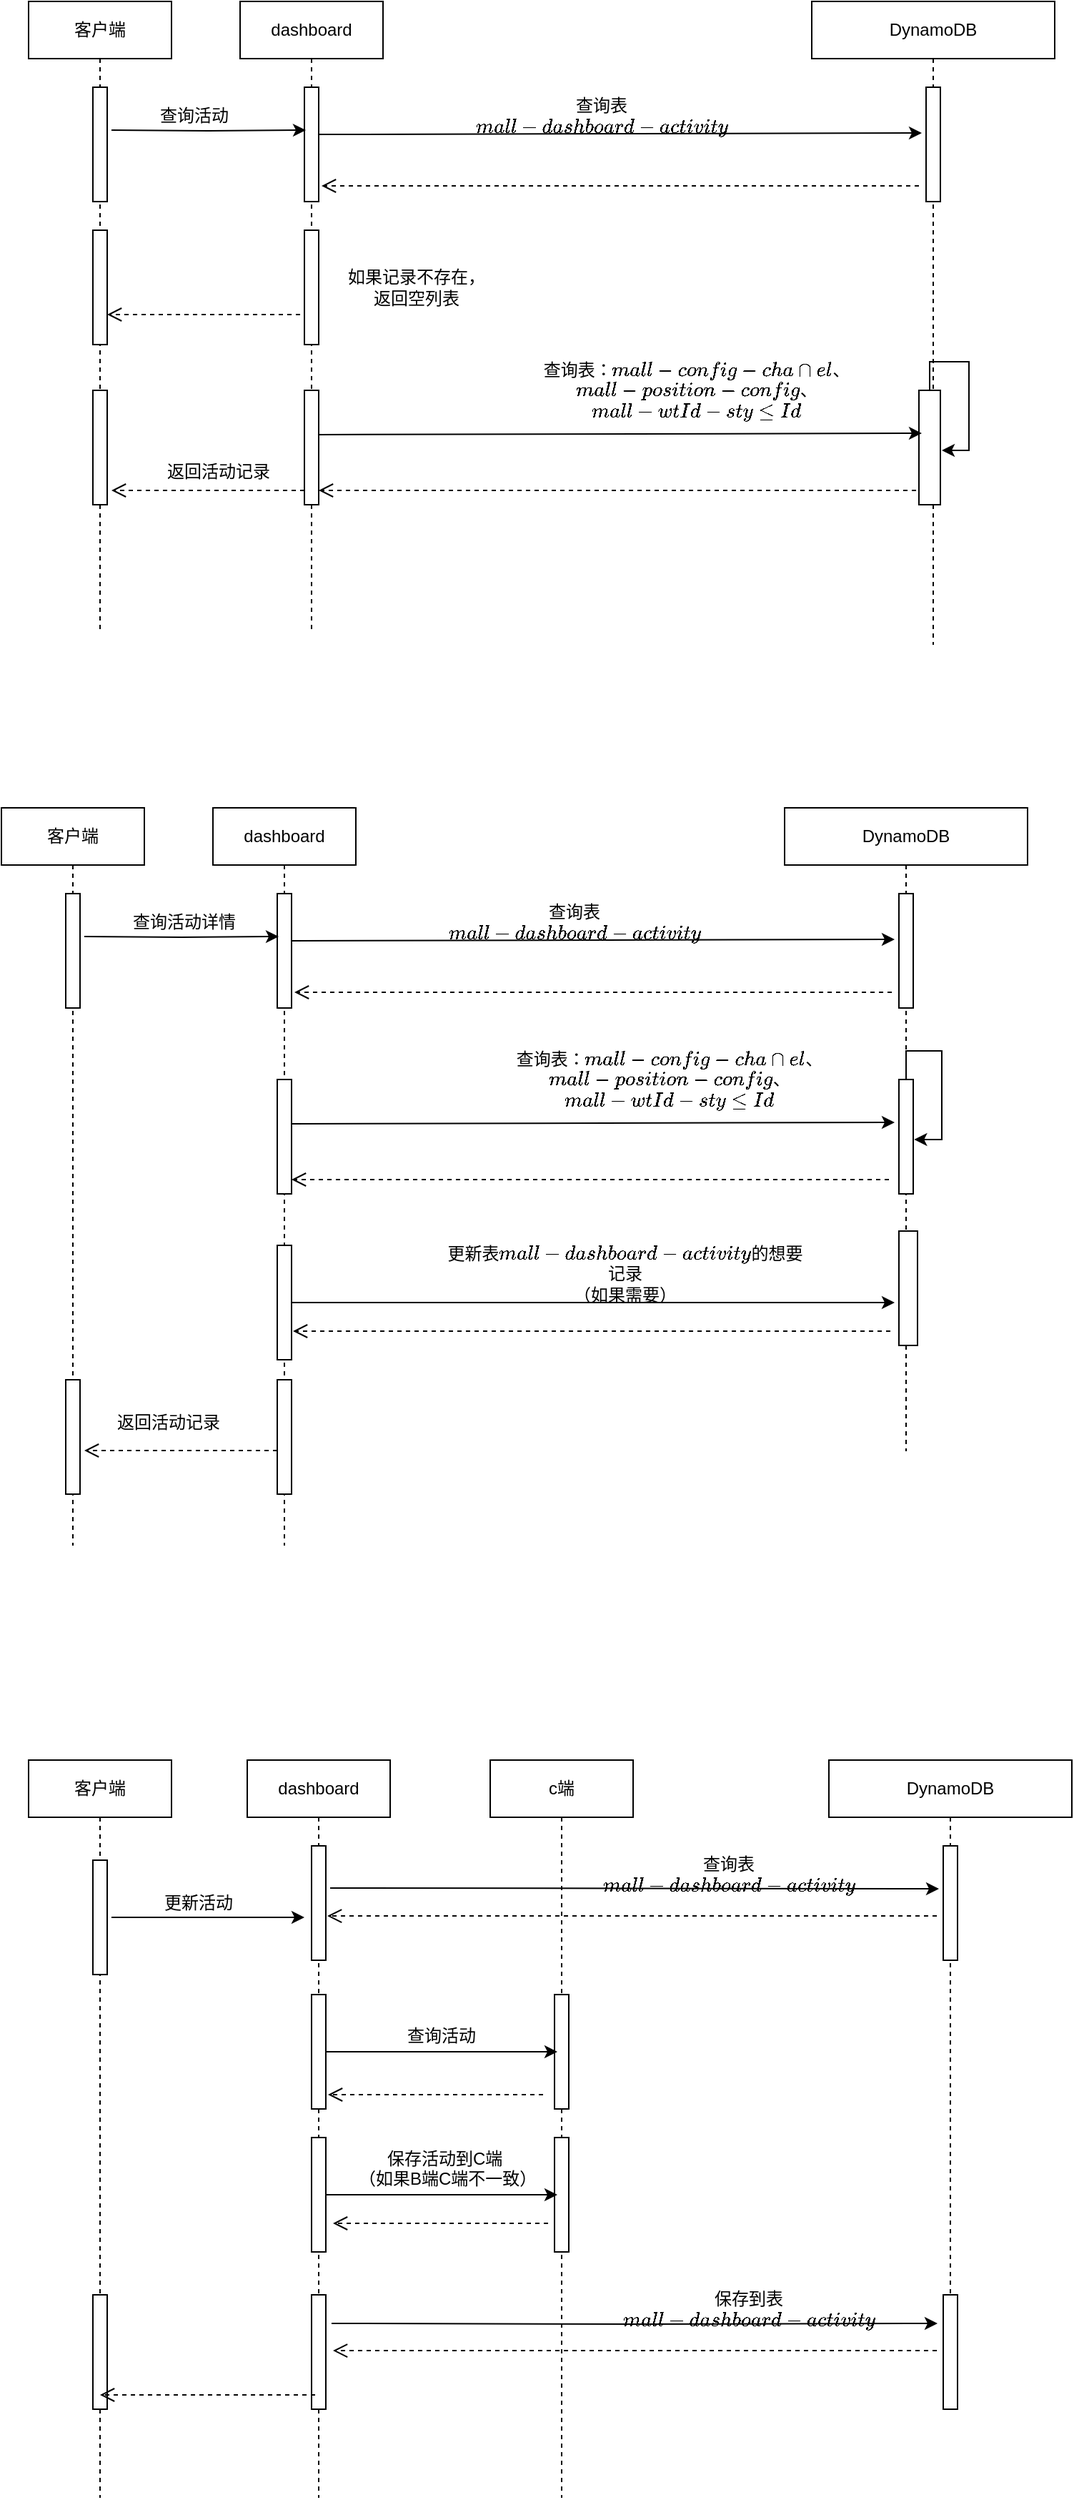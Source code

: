 <mxfile version="10.7.5" type="github"><diagram id="aIg8Oen3vAK2hOE8Q3K5" name="activity"><mxGraphModel dx="1068" dy="568" grid="1" gridSize="10" guides="1" tooltips="1" connect="1" arrows="1" fold="1" page="1" pageScale="1" pageWidth="827" pageHeight="1169" math="0" shadow="0"><root><mxCell id="0"/><mxCell id="1" parent="0"/><mxCell id="6euch11qPGzYsECa58hj-23" value="dashboard" style="shape=umlLifeline;perimeter=lifelinePerimeter;whiteSpace=wrap;html=1;container=1;collapsible=0;recursiveResize=0;outlineConnect=0;" parent="1" vertex="1"><mxGeometry x="169" y="574" width="100" height="516" as="geometry"/></mxCell><mxCell id="6euch11qPGzYsECa58hj-24" value="" style="html=1;points=[];perimeter=orthogonalPerimeter;" parent="6euch11qPGzYsECa58hj-23" vertex="1"><mxGeometry x="45" y="60" width="10" height="80" as="geometry"/></mxCell><mxCell id="6euch11qPGzYsECa58hj-44" value="" style="html=1;points=[];perimeter=orthogonalPerimeter;" parent="6euch11qPGzYsECa58hj-23" vertex="1"><mxGeometry x="45" y="190" width="10" height="80" as="geometry"/></mxCell><mxCell id="6euch11qPGzYsECa58hj-74" value="" style="html=1;points=[];perimeter=orthogonalPerimeter;" parent="6euch11qPGzYsECa58hj-23" vertex="1"><mxGeometry x="45" y="306" width="10" height="80" as="geometry"/></mxCell><mxCell id="6euch11qPGzYsECa58hj-80" value="" style="html=1;points=[];perimeter=orthogonalPerimeter;" parent="6euch11qPGzYsECa58hj-23" vertex="1"><mxGeometry x="45" y="400" width="10" height="80" as="geometry"/></mxCell><mxCell id="6euch11qPGzYsECa58hj-25" style="edgeStyle=orthogonalEdgeStyle;rounded=0;orthogonalLoop=1;jettySize=auto;html=1;entryX=0.1;entryY=0.375;entryDx=0;entryDy=0;entryPerimeter=0;" parent="1" target="6euch11qPGzYsECa58hj-24" edge="1"><mxGeometry relative="1" as="geometry"><mxPoint x="79" y="664" as="sourcePoint"/></mxGeometry></mxCell><mxCell id="6euch11qPGzYsECa58hj-27" value="DynamoDB" style="shape=umlLifeline;perimeter=lifelinePerimeter;whiteSpace=wrap;html=1;container=1;collapsible=0;recursiveResize=0;outlineConnect=0;" parent="1" vertex="1"><mxGeometry x="569" y="574" width="170" height="450" as="geometry"/></mxCell><mxCell id="6euch11qPGzYsECa58hj-28" value="" style="html=1;points=[];perimeter=orthogonalPerimeter;" parent="6euch11qPGzYsECa58hj-27" vertex="1"><mxGeometry x="80" y="60" width="10" height="80" as="geometry"/></mxCell><mxCell id="6euch11qPGzYsECa58hj-29" value="" style="html=1;points=[];perimeter=orthogonalPerimeter;" parent="6euch11qPGzYsECa58hj-27" vertex="1"><mxGeometry x="80" y="190" width="10" height="80" as="geometry"/></mxCell><mxCell id="6euch11qPGzYsECa58hj-30" style="edgeStyle=orthogonalEdgeStyle;rounded=0;orthogonalLoop=1;jettySize=auto;html=1;entryX=1.067;entryY=0.525;entryDx=0;entryDy=0;entryPerimeter=0;" parent="6euch11qPGzYsECa58hj-27" source="6euch11qPGzYsECa58hj-29" target="6euch11qPGzYsECa58hj-29" edge="1"><mxGeometry relative="1" as="geometry"/></mxCell><mxCell id="6euch11qPGzYsECa58hj-76" value="" style="html=1;points=[];perimeter=orthogonalPerimeter;" parent="6euch11qPGzYsECa58hj-27" vertex="1"><mxGeometry x="80" y="296" width="13" height="80" as="geometry"/></mxCell><mxCell id="6euch11qPGzYsECa58hj-31" value="查询表`mall-dashboard-activity`" style="text;html=1;strokeColor=none;fillColor=none;align=center;verticalAlign=middle;whiteSpace=wrap;rounded=0;" parent="1" vertex="1"><mxGeometry x="317" y="644" width="210" height="20" as="geometry"/></mxCell><mxCell id="6euch11qPGzYsECa58hj-32" value="" style="html=1;verticalAlign=bottom;endArrow=open;dashed=1;endSize=8;" parent="1" edge="1"><mxGeometry relative="1" as="geometry"><mxPoint x="644" y="703" as="sourcePoint"/><mxPoint x="226" y="703" as="targetPoint"/></mxGeometry></mxCell><mxCell id="6euch11qPGzYsECa58hj-34" value="" style="endArrow=classic;html=1;exitX=1;exitY=0.413;exitDx=0;exitDy=0;exitPerimeter=0;entryX=-0.3;entryY=0.4;entryDx=0;entryDy=0;entryPerimeter=0;" parent="1" source="6euch11qPGzYsECa58hj-24" target="6euch11qPGzYsECa58hj-28" edge="1"><mxGeometry width="50" height="50" relative="1" as="geometry"><mxPoint x="329" y="664" as="sourcePoint"/><mxPoint x="379" y="614" as="targetPoint"/></mxGeometry></mxCell><mxCell id="6euch11qPGzYsECa58hj-35" value="&lt;span&gt;查询表：`mall-config-channel`、&lt;br&gt;`mall-position-config`、`mall-widgetId-styleId`&lt;/span&gt;" style="text;html=1;strokeColor=none;fillColor=none;align=center;verticalAlign=middle;whiteSpace=wrap;rounded=0;" parent="1" vertex="1"><mxGeometry x="361" y="754" width="255" height="20" as="geometry"/></mxCell><mxCell id="6euch11qPGzYsECa58hj-36" value="" style="html=1;verticalAlign=bottom;endArrow=open;dashed=1;endSize=8;" parent="1" edge="1"><mxGeometry relative="1" as="geometry"><mxPoint x="642" y="834" as="sourcePoint"/><mxPoint x="224" y="834" as="targetPoint"/></mxGeometry></mxCell><mxCell id="6euch11qPGzYsECa58hj-39" value="客户端" style="shape=umlLifeline;perimeter=lifelinePerimeter;whiteSpace=wrap;html=1;container=1;collapsible=0;recursiveResize=0;outlineConnect=0;" parent="1" vertex="1"><mxGeometry x="21" y="574" width="100" height="516" as="geometry"/></mxCell><mxCell id="6euch11qPGzYsECa58hj-40" value="" style="html=1;points=[];perimeter=orthogonalPerimeter;" parent="6euch11qPGzYsECa58hj-39" vertex="1"><mxGeometry x="45" y="60" width="10" height="80" as="geometry"/></mxCell><mxCell id="6euch11qPGzYsECa58hj-46" value="" style="html=1;points=[];perimeter=orthogonalPerimeter;" parent="6euch11qPGzYsECa58hj-39" vertex="1"><mxGeometry x="45" y="400" width="10" height="80" as="geometry"/></mxCell><mxCell id="6euch11qPGzYsECa58hj-42" value="查询活动详情" style="text;html=1;resizable=0;points=[];autosize=1;align=left;verticalAlign=top;spacingTop=-4;" parent="1" vertex="1"><mxGeometry x="111" y="644" width="90" height="20" as="geometry"/></mxCell><mxCell id="6euch11qPGzYsECa58hj-45" value="" style="endArrow=classic;html=1;exitX=1;exitY=0.413;exitDx=0;exitDy=0;exitPerimeter=0;entryX=-0.3;entryY=0.4;entryDx=0;entryDy=0;entryPerimeter=0;" parent="1" edge="1"><mxGeometry width="50" height="50" relative="1" as="geometry"><mxPoint x="224" y="795" as="sourcePoint"/><mxPoint x="646" y="794" as="targetPoint"/></mxGeometry></mxCell><mxCell id="6euch11qPGzYsECa58hj-50" value="dashboard" style="shape=umlLifeline;perimeter=lifelinePerimeter;whiteSpace=wrap;html=1;container=1;collapsible=0;recursiveResize=0;outlineConnect=0;" parent="1" vertex="1"><mxGeometry x="188" y="10" width="100" height="440" as="geometry"/></mxCell><mxCell id="6euch11qPGzYsECa58hj-51" value="" style="html=1;points=[];perimeter=orthogonalPerimeter;" parent="6euch11qPGzYsECa58hj-50" vertex="1"><mxGeometry x="45" y="60" width="10" height="80" as="geometry"/></mxCell><mxCell id="6euch11qPGzYsECa58hj-52" value="" style="html=1;points=[];perimeter=orthogonalPerimeter;" parent="6euch11qPGzYsECa58hj-50" vertex="1"><mxGeometry x="45" y="160" width="10" height="80" as="geometry"/></mxCell><mxCell id="6euch11qPGzYsECa58hj-53" value="" style="html=1;points=[];perimeter=orthogonalPerimeter;" parent="6euch11qPGzYsECa58hj-50" vertex="1"><mxGeometry x="45" y="272" width="10" height="80" as="geometry"/></mxCell><mxCell id="6euch11qPGzYsECa58hj-54" style="edgeStyle=orthogonalEdgeStyle;rounded=0;orthogonalLoop=1;jettySize=auto;html=1;entryX=0.1;entryY=0.375;entryDx=0;entryDy=0;entryPerimeter=0;" parent="1" target="6euch11qPGzYsECa58hj-51" edge="1"><mxGeometry relative="1" as="geometry"><mxPoint x="98" y="100" as="sourcePoint"/></mxGeometry></mxCell><mxCell id="6euch11qPGzYsECa58hj-55" value="DynamoDB" style="shape=umlLifeline;perimeter=lifelinePerimeter;whiteSpace=wrap;html=1;container=1;collapsible=0;recursiveResize=0;outlineConnect=0;" parent="1" vertex="1"><mxGeometry x="588" y="10" width="170" height="450" as="geometry"/></mxCell><mxCell id="6euch11qPGzYsECa58hj-56" value="" style="html=1;points=[];perimeter=orthogonalPerimeter;" parent="6euch11qPGzYsECa58hj-55" vertex="1"><mxGeometry x="80" y="60" width="10" height="80" as="geometry"/></mxCell><mxCell id="6euch11qPGzYsECa58hj-57" value="" style="html=1;points=[];perimeter=orthogonalPerimeter;" parent="6euch11qPGzYsECa58hj-55" vertex="1"><mxGeometry x="75" y="272" width="15" height="80" as="geometry"/></mxCell><mxCell id="6euch11qPGzYsECa58hj-58" style="edgeStyle=orthogonalEdgeStyle;rounded=0;orthogonalLoop=1;jettySize=auto;html=1;entryX=1.067;entryY=0.525;entryDx=0;entryDy=0;entryPerimeter=0;" parent="6euch11qPGzYsECa58hj-55" source="6euch11qPGzYsECa58hj-57" target="6euch11qPGzYsECa58hj-57" edge="1"><mxGeometry relative="1" as="geometry"/></mxCell><mxCell id="6euch11qPGzYsECa58hj-59" value="查询表`mall-dashboard-activity`" style="text;html=1;strokeColor=none;fillColor=none;align=center;verticalAlign=middle;whiteSpace=wrap;rounded=0;" parent="1" vertex="1"><mxGeometry x="336" y="80" width="210" height="20" as="geometry"/></mxCell><mxCell id="6euch11qPGzYsECa58hj-60" value="" style="html=1;verticalAlign=bottom;endArrow=open;dashed=1;endSize=8;" parent="1" edge="1"><mxGeometry relative="1" as="geometry"><mxPoint x="663" y="139" as="sourcePoint"/><mxPoint x="245" y="139" as="targetPoint"/></mxGeometry></mxCell><mxCell id="6euch11qPGzYsECa58hj-61" value="&lt;span&gt;如果记录不存在，返回空列表&lt;/span&gt;" style="text;html=1;strokeColor=none;fillColor=none;align=center;verticalAlign=middle;whiteSpace=wrap;rounded=0;" parent="1" vertex="1"><mxGeometry x="260" y="200" width="103" height="20" as="geometry"/></mxCell><mxCell id="6euch11qPGzYsECa58hj-62" value="" style="endArrow=classic;html=1;exitX=1;exitY=0.413;exitDx=0;exitDy=0;exitPerimeter=0;entryX=-0.3;entryY=0.4;entryDx=0;entryDy=0;entryPerimeter=0;" parent="1" source="6euch11qPGzYsECa58hj-51" target="6euch11qPGzYsECa58hj-56" edge="1"><mxGeometry width="50" height="50" relative="1" as="geometry"><mxPoint x="348" y="100" as="sourcePoint"/><mxPoint x="398" y="50" as="targetPoint"/></mxGeometry></mxCell><mxCell id="6euch11qPGzYsECa58hj-63" value="&lt;span&gt;查询表：`mall-config-channel`、&lt;br&gt;`mall-position-config`、`mall-widgetId-styleId`&lt;/span&gt;" style="text;html=1;strokeColor=none;fillColor=none;align=center;verticalAlign=middle;whiteSpace=wrap;rounded=0;" parent="1" vertex="1"><mxGeometry x="380" y="272" width="255" height="20" as="geometry"/></mxCell><mxCell id="6euch11qPGzYsECa58hj-64" value="" style="html=1;verticalAlign=bottom;endArrow=open;dashed=1;endSize=8;" parent="1" edge="1"><mxGeometry relative="1" as="geometry"><mxPoint x="661" y="352" as="sourcePoint"/><mxPoint x="243" y="352" as="targetPoint"/></mxGeometry></mxCell><mxCell id="6euch11qPGzYsECa58hj-65" value="客户端" style="shape=umlLifeline;perimeter=lifelinePerimeter;whiteSpace=wrap;html=1;container=1;collapsible=0;recursiveResize=0;outlineConnect=0;" parent="1" vertex="1"><mxGeometry x="40" y="10" width="100" height="440" as="geometry"/></mxCell><mxCell id="6euch11qPGzYsECa58hj-66" value="" style="html=1;points=[];perimeter=orthogonalPerimeter;" parent="6euch11qPGzYsECa58hj-65" vertex="1"><mxGeometry x="45" y="60" width="10" height="80" as="geometry"/></mxCell><mxCell id="6euch11qPGzYsECa58hj-67" value="" style="html=1;points=[];perimeter=orthogonalPerimeter;" parent="6euch11qPGzYsECa58hj-65" vertex="1"><mxGeometry x="45" y="160" width="10" height="80" as="geometry"/></mxCell><mxCell id="6euch11qPGzYsECa58hj-68" value="" style="html=1;points=[];perimeter=orthogonalPerimeter;" parent="6euch11qPGzYsECa58hj-65" vertex="1"><mxGeometry x="45" y="272" width="10" height="80" as="geometry"/></mxCell><mxCell id="6euch11qPGzYsECa58hj-69" value="查询活动" style="text;html=1;resizable=0;points=[];autosize=1;align=left;verticalAlign=top;spacingTop=-4;" parent="1" vertex="1"><mxGeometry x="130" y="80" width="60" height="20" as="geometry"/></mxCell><mxCell id="6euch11qPGzYsECa58hj-70" value="" style="endArrow=classic;html=1;exitX=1;exitY=0.413;exitDx=0;exitDy=0;exitPerimeter=0;entryX=-0.3;entryY=0.4;entryDx=0;entryDy=0;entryPerimeter=0;" parent="1" edge="1"><mxGeometry width="50" height="50" relative="1" as="geometry"><mxPoint x="243" y="313" as="sourcePoint"/><mxPoint x="665" y="312" as="targetPoint"/></mxGeometry></mxCell><mxCell id="6euch11qPGzYsECa58hj-71" value="" style="html=1;verticalAlign=bottom;endArrow=open;dashed=1;endSize=8;" parent="1" edge="1"><mxGeometry relative="1" as="geometry"><mxPoint x="230" y="229" as="sourcePoint"/><mxPoint x="95" y="229" as="targetPoint"/></mxGeometry></mxCell><mxCell id="6euch11qPGzYsECa58hj-72" value="" style="html=1;verticalAlign=bottom;endArrow=open;dashed=1;endSize=8;" parent="1" edge="1"><mxGeometry relative="1" as="geometry"><mxPoint x="233" y="352" as="sourcePoint"/><mxPoint x="98" y="352" as="targetPoint"/></mxGeometry></mxCell><mxCell id="6euch11qPGzYsECa58hj-73" value="&lt;span&gt;返回活动记录&lt;/span&gt;" style="text;html=1;resizable=0;points=[];autosize=1;align=left;verticalAlign=top;spacingTop=-4;" parent="1" vertex="1"><mxGeometry x="135" y="329" width="90" height="20" as="geometry"/></mxCell><mxCell id="6euch11qPGzYsECa58hj-77" style="edgeStyle=orthogonalEdgeStyle;rounded=0;orthogonalLoop=1;jettySize=auto;html=1;entryX=-0.231;entryY=0.625;entryDx=0;entryDy=0;entryPerimeter=0;" parent="1" source="6euch11qPGzYsECa58hj-74" target="6euch11qPGzYsECa58hj-76" edge="1"><mxGeometry relative="1" as="geometry"/></mxCell><mxCell id="6euch11qPGzYsECa58hj-78" value="" style="html=1;verticalAlign=bottom;endArrow=open;dashed=1;endSize=8;" parent="1" edge="1"><mxGeometry relative="1" as="geometry"><mxPoint x="643" y="940" as="sourcePoint"/><mxPoint x="225" y="940" as="targetPoint"/></mxGeometry></mxCell><mxCell id="6euch11qPGzYsECa58hj-79" value="更新表`mall-dashboard-activity`的想要记录&lt;br&gt;（如果需要）" style="text;html=1;strokeColor=none;fillColor=none;align=center;verticalAlign=middle;whiteSpace=wrap;rounded=0;" parent="1" vertex="1"><mxGeometry x="330" y="890" width="255" height="20" as="geometry"/></mxCell><mxCell id="6euch11qPGzYsECa58hj-82" value="" style="html=1;verticalAlign=bottom;endArrow=open;dashed=1;endSize=8;" parent="1" edge="1"><mxGeometry relative="1" as="geometry"><mxPoint x="214" y="1023.5" as="sourcePoint"/><mxPoint x="79" y="1023.5" as="targetPoint"/></mxGeometry></mxCell><mxCell id="6euch11qPGzYsECa58hj-83" value="&lt;span&gt;返回活动记录&lt;/span&gt;" style="text;html=1;resizable=0;points=[];autosize=1;align=left;verticalAlign=top;spacingTop=-4;" parent="1" vertex="1"><mxGeometry x="100" y="994" width="90" height="20" as="geometry"/></mxCell><mxCell id="6euch11qPGzYsECa58hj-84" value="dashboard" style="shape=umlLifeline;perimeter=lifelinePerimeter;whiteSpace=wrap;html=1;container=1;collapsible=0;recursiveResize=0;outlineConnect=0;" parent="1" vertex="1"><mxGeometry x="193" y="1240" width="100" height="516" as="geometry"/></mxCell><mxCell id="6euch11qPGzYsECa58hj-112" value="" style="html=1;points=[];perimeter=orthogonalPerimeter;" parent="6euch11qPGzYsECa58hj-84" vertex="1"><mxGeometry x="45" y="164" width="10" height="80" as="geometry"/></mxCell><mxCell id="6euch11qPGzYsECa58hj-119" value="" style="html=1;points=[];perimeter=orthogonalPerimeter;" parent="6euch11qPGzYsECa58hj-84" vertex="1"><mxGeometry x="45" y="264" width="10" height="80" as="geometry"/></mxCell><mxCell id="6euch11qPGzYsECa58hj-124" value="" style="html=1;points=[];perimeter=orthogonalPerimeter;" parent="6euch11qPGzYsECa58hj-84" vertex="1"><mxGeometry x="45" y="374" width="10" height="80" as="geometry"/></mxCell><mxCell id="6euch11qPGzYsECa58hj-132" value="" style="html=1;points=[];perimeter=orthogonalPerimeter;" parent="6euch11qPGzYsECa58hj-84" vertex="1"><mxGeometry x="45" y="60" width="10" height="80" as="geometry"/></mxCell><mxCell id="6euch11qPGzYsECa58hj-90" value="DynamoDB" style="shape=umlLifeline;perimeter=lifelinePerimeter;whiteSpace=wrap;html=1;container=1;collapsible=0;recursiveResize=0;outlineConnect=0;" parent="1" vertex="1"><mxGeometry x="600" y="1240" width="170" height="450" as="geometry"/></mxCell><mxCell id="6euch11qPGzYsECa58hj-125" value="" style="html=1;points=[];perimeter=orthogonalPerimeter;" parent="6euch11qPGzYsECa58hj-90" vertex="1"><mxGeometry x="80" y="374" width="10" height="80" as="geometry"/></mxCell><mxCell id="6euch11qPGzYsECa58hj-134" value="" style="html=1;points=[];perimeter=orthogonalPerimeter;" parent="6euch11qPGzYsECa58hj-90" vertex="1"><mxGeometry x="80" y="60" width="10" height="80" as="geometry"/></mxCell><mxCell id="6euch11qPGzYsECa58hj-100" value="客户端" style="shape=umlLifeline;perimeter=lifelinePerimeter;whiteSpace=wrap;html=1;container=1;collapsible=0;recursiveResize=0;outlineConnect=0;" parent="1" vertex="1"><mxGeometry x="40" y="1240" width="100" height="516" as="geometry"/></mxCell><mxCell id="6euch11qPGzYsECa58hj-111" value="" style="html=1;points=[];perimeter=orthogonalPerimeter;" parent="6euch11qPGzYsECa58hj-100" vertex="1"><mxGeometry x="45" y="70" width="10" height="80" as="geometry"/></mxCell><mxCell id="6euch11qPGzYsECa58hj-131" value="" style="html=1;points=[];perimeter=orthogonalPerimeter;" parent="6euch11qPGzYsECa58hj-100" vertex="1"><mxGeometry x="45" y="374" width="10" height="80" as="geometry"/></mxCell><mxCell id="6euch11qPGzYsECa58hj-110" value="c端" style="shape=umlLifeline;perimeter=lifelinePerimeter;whiteSpace=wrap;html=1;container=1;collapsible=0;recursiveResize=0;outlineConnect=0;" parent="1" vertex="1"><mxGeometry x="363" y="1240" width="100" height="516" as="geometry"/></mxCell><mxCell id="6euch11qPGzYsECa58hj-115" value="" style="html=1;points=[];perimeter=orthogonalPerimeter;" parent="6euch11qPGzYsECa58hj-110" vertex="1"><mxGeometry x="45" y="164" width="10" height="80" as="geometry"/></mxCell><mxCell id="6euch11qPGzYsECa58hj-120" value="" style="html=1;points=[];perimeter=orthogonalPerimeter;" parent="6euch11qPGzYsECa58hj-110" vertex="1"><mxGeometry x="45" y="264" width="10" height="80" as="geometry"/></mxCell><mxCell id="6euch11qPGzYsECa58hj-114" value="更新活动" style="text;html=1;resizable=0;points=[];autosize=1;align=left;verticalAlign=top;spacingTop=-4;" parent="1" vertex="1"><mxGeometry x="133" y="1330" width="60" height="20" as="geometry"/></mxCell><mxCell id="6euch11qPGzYsECa58hj-116" style="edgeStyle=orthogonalEdgeStyle;rounded=0;orthogonalLoop=1;jettySize=auto;html=1;entryX=0.2;entryY=0.5;entryDx=0;entryDy=0;entryPerimeter=0;" parent="1" source="6euch11qPGzYsECa58hj-112" target="6euch11qPGzYsECa58hj-115" edge="1"><mxGeometry relative="1" as="geometry"/></mxCell><mxCell id="6euch11qPGzYsECa58hj-117" value="查询活动" style="text;html=1;resizable=0;points=[];autosize=1;align=left;verticalAlign=top;spacingTop=-4;" parent="1" vertex="1"><mxGeometry x="303" y="1423" width="60" height="20" as="geometry"/></mxCell><mxCell id="6euch11qPGzYsECa58hj-118" value="" style="html=1;verticalAlign=bottom;endArrow=open;dashed=1;endSize=8;" parent="1" edge="1"><mxGeometry relative="1" as="geometry"><mxPoint x="400" y="1474" as="sourcePoint"/><mxPoint x="249.5" y="1474" as="targetPoint"/></mxGeometry></mxCell><mxCell id="6euch11qPGzYsECa58hj-121" style="edgeStyle=orthogonalEdgeStyle;rounded=0;orthogonalLoop=1;jettySize=auto;html=1;entryX=0.2;entryY=0.5;entryDx=0;entryDy=0;entryPerimeter=0;" parent="1" edge="1"><mxGeometry relative="1" as="geometry"><mxPoint x="248" y="1544" as="sourcePoint"/><mxPoint x="410" y="1544" as="targetPoint"/></mxGeometry></mxCell><mxCell id="6euch11qPGzYsECa58hj-122" value="" style="html=1;verticalAlign=bottom;endArrow=open;dashed=1;endSize=8;" parent="1" edge="1"><mxGeometry relative="1" as="geometry"><mxPoint x="403.5" y="1564" as="sourcePoint"/><mxPoint x="253" y="1564" as="targetPoint"/></mxGeometry></mxCell><mxCell id="6euch11qPGzYsECa58hj-123" value="&amp;nbsp; &amp;nbsp; &amp;nbsp; 保存活动到C端&lt;br&gt;（如果B端C端不一致）&lt;br&gt;" style="text;html=1;resizable=0;points=[];autosize=1;align=left;verticalAlign=top;spacingTop=-4;" parent="1" vertex="1"><mxGeometry x="269" y="1509" width="140" height="30" as="geometry"/></mxCell><mxCell id="6euch11qPGzYsECa58hj-126" style="edgeStyle=orthogonalEdgeStyle;rounded=0;orthogonalLoop=1;jettySize=auto;html=1;entryX=-0.4;entryY=0.25;entryDx=0;entryDy=0;entryPerimeter=0;" parent="1" target="6euch11qPGzYsECa58hj-125" edge="1"><mxGeometry relative="1" as="geometry"><mxPoint x="252" y="1634" as="sourcePoint"/><mxPoint x="414" y="1634" as="targetPoint"/></mxGeometry></mxCell><mxCell id="6euch11qPGzYsECa58hj-128" value="&lt;span&gt;保存到&lt;/span&gt;表`mall-dashboard-activity`" style="text;html=1;strokeColor=none;fillColor=none;align=center;verticalAlign=middle;whiteSpace=wrap;rounded=0;" parent="1" vertex="1"><mxGeometry x="439" y="1614" width="210" height="20" as="geometry"/></mxCell><mxCell id="6euch11qPGzYsECa58hj-129" value="" style="html=1;verticalAlign=bottom;endArrow=open;dashed=1;endSize=8;entryX=1.5;entryY=0.488;entryDx=0;entryDy=0;entryPerimeter=0;" parent="1" target="6euch11qPGzYsECa58hj-124" edge="1"><mxGeometry relative="1" as="geometry"><mxPoint x="675.5" y="1653" as="sourcePoint"/><mxPoint x="525" y="1653" as="targetPoint"/></mxGeometry></mxCell><mxCell id="6euch11qPGzYsECa58hj-130" value="" style="html=1;verticalAlign=bottom;endArrow=open;dashed=1;endSize=8;" parent="1" edge="1"><mxGeometry relative="1" as="geometry"><mxPoint x="240.5" y="1684" as="sourcePoint"/><mxPoint x="90" y="1684" as="targetPoint"/></mxGeometry></mxCell><mxCell id="6euch11qPGzYsECa58hj-133" style="edgeStyle=orthogonalEdgeStyle;rounded=0;orthogonalLoop=1;jettySize=auto;html=1;" parent="1" edge="1"><mxGeometry relative="1" as="geometry"><mxPoint x="98" y="1350" as="sourcePoint"/><mxPoint x="233" y="1350" as="targetPoint"/></mxGeometry></mxCell><mxCell id="6euch11qPGzYsECa58hj-135" style="edgeStyle=orthogonalEdgeStyle;rounded=0;orthogonalLoop=1;jettySize=auto;html=1;entryX=-0.3;entryY=0.375;entryDx=0;entryDy=0;entryPerimeter=0;" parent="1" target="6euch11qPGzYsECa58hj-134" edge="1"><mxGeometry relative="1" as="geometry"><mxPoint x="251" y="1329.5" as="sourcePoint"/><mxPoint x="413" y="1329.5" as="targetPoint"/></mxGeometry></mxCell><mxCell id="6euch11qPGzYsECa58hj-136" value="查询表`mall-dashboard-activity`" style="text;html=1;strokeColor=none;fillColor=none;align=center;verticalAlign=middle;whiteSpace=wrap;rounded=0;" parent="1" vertex="1"><mxGeometry x="425" y="1310" width="210" height="20" as="geometry"/></mxCell><mxCell id="6euch11qPGzYsECa58hj-137" value="" style="html=1;verticalAlign=bottom;endArrow=open;dashed=1;endSize=8;entryX=1.1;entryY=0.613;entryDx=0;entryDy=0;entryPerimeter=0;" parent="1" target="6euch11qPGzYsECa58hj-132" edge="1"><mxGeometry relative="1" as="geometry"><mxPoint x="675.5" y="1349" as="sourcePoint"/><mxPoint x="525" y="1349" as="targetPoint"/></mxGeometry></mxCell></root></mxGraphModel></diagram><diagram id="WxSGeLGOuP746qbiKtuu" name="account"><mxGraphModel dx="1068" dy="568" grid="1" gridSize="10" guides="1" tooltips="1" connect="1" arrows="1" fold="1" page="1" pageScale="1" pageWidth="827" pageHeight="1169" math="0" shadow="0"><root><mxCell id="zuOpTDeqIRKh3g-TD2Jd-0"/><mxCell id="zuOpTDeqIRKh3g-TD2Jd-1" parent="zuOpTDeqIRKh3g-TD2Jd-0"/><mxCell id="jwXNt-1CCoP-IHbFmTsX-0" value="dashboard" style="shape=umlLifeline;perimeter=lifelinePerimeter;whiteSpace=wrap;html=1;container=1;collapsible=0;recursiveResize=0;outlineConnect=0;" parent="zuOpTDeqIRKh3g-TD2Jd-1" vertex="1"><mxGeometry x="188" y="10" width="100" height="510" as="geometry"/></mxCell><mxCell id="jwXNt-1CCoP-IHbFmTsX-1" value="" style="html=1;points=[];perimeter=orthogonalPerimeter;" parent="jwXNt-1CCoP-IHbFmTsX-0" vertex="1"><mxGeometry x="45" y="60" width="10" height="390" as="geometry"/></mxCell><mxCell id="yI0XAsri_qwci3S904vd-14" style="edgeStyle=orthogonalEdgeStyle;rounded=0;orthogonalLoop=1;jettySize=auto;html=1;entryX=1.3;entryY=0.085;entryDx=0;entryDy=0;entryPerimeter=0;exitX=1;exitY=0.187;exitDx=0;exitDy=0;exitPerimeter=0;" edge="1" parent="jwXNt-1CCoP-IHbFmTsX-0" source="jwXNt-1CCoP-IHbFmTsX-1" target="jwXNt-1CCoP-IHbFmTsX-1"><mxGeometry relative="1" as="geometry"><mxPoint x="97" y="90" as="targetPoint"/><mxPoint x="92" y="140" as="sourcePoint"/><Array as="points"><mxPoint x="92" y="133"/><mxPoint x="92" y="93"/></Array></mxGeometry></mxCell><mxCell id="jwXNt-1CCoP-IHbFmTsX-5" value="DynamoDB" style="shape=umlLifeline;perimeter=lifelinePerimeter;whiteSpace=wrap;html=1;container=1;collapsible=0;recursiveResize=0;outlineConnect=0;" parent="zuOpTDeqIRKh3g-TD2Jd-1" vertex="1"><mxGeometry x="588" y="10" width="170" height="510" as="geometry"/></mxCell><mxCell id="jwXNt-1CCoP-IHbFmTsX-31" value="" style="html=1;points=[];perimeter=orthogonalPerimeter;" parent="jwXNt-1CCoP-IHbFmTsX-5" vertex="1"><mxGeometry x="76.5" y="270" width="10" height="80" as="geometry"/></mxCell><mxCell id="XtitE6_Ly1bP8-wMPglp-8" value="" style="html=1;points=[];perimeter=orthogonalPerimeter;" parent="jwXNt-1CCoP-IHbFmTsX-5" vertex="1"><mxGeometry x="76.5" y="369" width="10" height="80" as="geometry"/></mxCell><mxCell id="jwXNt-1CCoP-IHbFmTsX-15" value="客户端" style="shape=umlLifeline;perimeter=lifelinePerimeter;whiteSpace=wrap;html=1;container=1;collapsible=0;recursiveResize=0;outlineConnect=0;" parent="zuOpTDeqIRKh3g-TD2Jd-1" vertex="1"><mxGeometry x="40" y="10" width="100" height="520" as="geometry"/></mxCell><mxCell id="jwXNt-1CCoP-IHbFmTsX-19" value="注册" style="text;html=1;resizable=0;points=[];autosize=1;align=left;verticalAlign=top;spacingTop=-4;" parent="zuOpTDeqIRKh3g-TD2Jd-1" vertex="1"><mxGeometry x="137.5" y="80" width="40" height="20" as="geometry"/></mxCell><mxCell id="jwXNt-1CCoP-IHbFmTsX-25" value="参数校验" style="text;html=1;resizable=0;points=[];autosize=1;align=left;verticalAlign=top;spacingTop=-4;" parent="zuOpTDeqIRKh3g-TD2Jd-1" vertex="1"><mxGeometry x="281.5" y="110" width="60" height="20" as="geometry"/></mxCell><mxCell id="jwXNt-1CCoP-IHbFmTsX-26" value="redis" style="shape=umlLifeline;perimeter=lifelinePerimeter;whiteSpace=wrap;html=1;container=1;collapsible=0;recursiveResize=0;outlineConnect=0;" parent="zuOpTDeqIRKh3g-TD2Jd-1" vertex="1"><mxGeometry x="380" y="10" width="170" height="510" as="geometry"/></mxCell><mxCell id="jwXNt-1CCoP-IHbFmTsX-30" value="" style="html=1;points=[];perimeter=orthogonalPerimeter;" parent="jwXNt-1CCoP-IHbFmTsX-26" vertex="1"><mxGeometry x="80" y="173" width="10" height="80" as="geometry"/></mxCell><mxCell id="jwXNt-1CCoP-IHbFmTsX-34" style="edgeStyle=orthogonalEdgeStyle;rounded=0;orthogonalLoop=1;jettySize=auto;html=1;" parent="zuOpTDeqIRKh3g-TD2Jd-1" edge="1"><mxGeometry relative="1" as="geometry"><mxPoint x="244" y="200" as="sourcePoint"/><mxPoint x="450" y="200" as="targetPoint"/></mxGeometry></mxCell><mxCell id="XtitE6_Ly1bP8-wMPglp-0" value="" style="html=1;verticalAlign=bottom;endArrow=open;dashed=1;endSize=8;entryX=0.7;entryY=0.488;entryDx=0;entryDy=0;entryPerimeter=0;" parent="zuOpTDeqIRKh3g-TD2Jd-1" edge="1"><mxGeometry relative="1" as="geometry"><mxPoint x="455" y="222" as="sourcePoint"/><mxPoint x="240" y="222" as="targetPoint"/></mxGeometry></mxCell><mxCell id="XtitE6_Ly1bP8-wMPglp-3" value="根据用户名查询账号" style="text;html=1;resizable=0;points=[];autosize=1;align=left;verticalAlign=top;spacingTop=-4;" parent="zuOpTDeqIRKh3g-TD2Jd-1" vertex="1"><mxGeometry x="286" y="180" width="120" height="20" as="geometry"/></mxCell><mxCell id="XtitE6_Ly1bP8-wMPglp-9" style="edgeStyle=orthogonalEdgeStyle;rounded=0;orthogonalLoop=1;jettySize=auto;html=1;entryX=0.2;entryY=0.263;entryDx=0;entryDy=0;entryPerimeter=0;" parent="zuOpTDeqIRKh3g-TD2Jd-1" target="XtitE6_Ly1bP8-wMPglp-8" edge="1"><mxGeometry relative="1" as="geometry"><mxPoint x="239.5" y="400" as="sourcePoint"/><mxPoint x="445.5" y="400" as="targetPoint"/></mxGeometry></mxCell><mxCell id="XtitE6_Ly1bP8-wMPglp-10" value="" style="html=1;verticalAlign=bottom;endArrow=open;dashed=1;endSize=8;entryX=0.7;entryY=0.838;entryDx=0;entryDy=0;entryPerimeter=0;" parent="zuOpTDeqIRKh3g-TD2Jd-1" edge="1"><mxGeometry relative="1" as="geometry"><mxPoint x="667.5" y="430" as="sourcePoint"/><mxPoint x="239.5" y="430" as="targetPoint"/></mxGeometry></mxCell><mxCell id="XtitE6_Ly1bP8-wMPglp-11" value="保存新用户账号" style="text;html=1;resizable=0;points=[];autosize=1;align=left;verticalAlign=top;spacingTop=-4;" parent="zuOpTDeqIRKh3g-TD2Jd-1" vertex="1"><mxGeometry x="382.5" y="382" width="100" height="20" as="geometry"/></mxCell><mxCell id="XtitE6_Ly1bP8-wMPglp-12" value="" style="html=1;verticalAlign=bottom;endArrow=open;dashed=1;endSize=8;" parent="zuOpTDeqIRKh3g-TD2Jd-1" edge="1"><mxGeometry relative="1" as="geometry"><mxPoint x="229.5" y="450" as="sourcePoint"/><mxPoint x="96.5" y="450.5" as="targetPoint"/></mxGeometry></mxCell><mxCell id="XtitE6_Ly1bP8-wMPglp-13" value="返回" style="text;html=1;resizable=0;points=[];autosize=1;align=left;verticalAlign=top;spacingTop=-4;" parent="zuOpTDeqIRKh3g-TD2Jd-1" vertex="1"><mxGeometry x="146.5" y="459" width="40" height="20" as="geometry"/></mxCell><mxCell id="yI0XAsri_qwci3S904vd-1" style="edgeStyle=orthogonalEdgeStyle;rounded=0;orthogonalLoop=1;jettySize=auto;html=1;" edge="1" parent="zuOpTDeqIRKh3g-TD2Jd-1"><mxGeometry relative="1" as="geometry"><mxPoint x="244.5" y="310" as="sourcePoint"/><mxPoint x="660" y="310" as="targetPoint"/></mxGeometry></mxCell><mxCell id="yI0XAsri_qwci3S904vd-2" value="" style="html=1;verticalAlign=bottom;endArrow=open;dashed=1;endSize=8;entryX=0.7;entryY=0.488;entryDx=0;entryDy=0;entryPerimeter=0;" edge="1" parent="zuOpTDeqIRKh3g-TD2Jd-1"><mxGeometry relative="1" as="geometry"><mxPoint x="660" y="330" as="sourcePoint"/><mxPoint x="247.5" y="330" as="targetPoint"/></mxGeometry></mxCell><mxCell id="yI0XAsri_qwci3S904vd-3" value="根据用户名查询账号" style="text;html=1;resizable=0;points=[];autosize=1;align=left;verticalAlign=top;spacingTop=-4;" vertex="1" parent="zuOpTDeqIRKh3g-TD2Jd-1"><mxGeometry x="311.5" y="290" width="120" height="20" as="geometry"/></mxCell><mxCell id="yI0XAsri_qwci3S904vd-12" value="" style="endArrow=classic;html=1;" edge="1" parent="zuOpTDeqIRKh3g-TD2Jd-1"><mxGeometry width="50" height="50" relative="1" as="geometry"><mxPoint x="100" y="100" as="sourcePoint"/><mxPoint x="230" y="100" as="targetPoint"/></mxGeometry></mxCell><mxCell id="yI0XAsri_qwci3S904vd-15" value="dashboard" style="shape=umlLifeline;perimeter=lifelinePerimeter;whiteSpace=wrap;html=1;container=1;collapsible=0;recursiveResize=0;outlineConnect=0;" vertex="1" parent="zuOpTDeqIRKh3g-TD2Jd-1"><mxGeometry x="192.5" y="660" width="100" height="510" as="geometry"/></mxCell><mxCell id="yI0XAsri_qwci3S904vd-16" value="" style="html=1;points=[];perimeter=orthogonalPerimeter;" vertex="1" parent="yI0XAsri_qwci3S904vd-15"><mxGeometry x="45" y="60" width="10" height="390" as="geometry"/></mxCell><mxCell id="yI0XAsri_qwci3S904vd-17" style="edgeStyle=orthogonalEdgeStyle;rounded=0;orthogonalLoop=1;jettySize=auto;html=1;entryX=1.3;entryY=0.085;entryDx=0;entryDy=0;entryPerimeter=0;exitX=1;exitY=0.187;exitDx=0;exitDy=0;exitPerimeter=0;" edge="1" parent="yI0XAsri_qwci3S904vd-15" source="yI0XAsri_qwci3S904vd-16" target="yI0XAsri_qwci3S904vd-16"><mxGeometry relative="1" as="geometry"><mxPoint x="97" y="90" as="targetPoint"/><mxPoint x="92" y="140" as="sourcePoint"/><Array as="points"><mxPoint x="92" y="133"/><mxPoint x="92" y="93"/></Array></mxGeometry></mxCell><mxCell id="yI0XAsri_qwci3S904vd-18" value="DynamoDB" style="shape=umlLifeline;perimeter=lifelinePerimeter;whiteSpace=wrap;html=1;container=1;collapsible=0;recursiveResize=0;outlineConnect=0;" vertex="1" parent="zuOpTDeqIRKh3g-TD2Jd-1"><mxGeometry x="592.5" y="660" width="170" height="510" as="geometry"/></mxCell><mxCell id="yI0XAsri_qwci3S904vd-19" value="" style="html=1;points=[];perimeter=orthogonalPerimeter;" vertex="1" parent="yI0XAsri_qwci3S904vd-18"><mxGeometry x="76.5" y="240" width="10" height="80" as="geometry"/></mxCell><mxCell id="yI0XAsri_qwci3S904vd-21" value="客户端" style="shape=umlLifeline;perimeter=lifelinePerimeter;whiteSpace=wrap;html=1;container=1;collapsible=0;recursiveResize=0;outlineConnect=0;" vertex="1" parent="zuOpTDeqIRKh3g-TD2Jd-1"><mxGeometry x="44.5" y="660" width="100" height="520" as="geometry"/></mxCell><mxCell id="yI0XAsri_qwci3S904vd-22" value="登陆" style="text;html=1;resizable=0;points=[];autosize=1;align=left;verticalAlign=top;spacingTop=-4;" vertex="1" parent="zuOpTDeqIRKh3g-TD2Jd-1"><mxGeometry x="142" y="730" width="40" height="20" as="geometry"/></mxCell><mxCell id="yI0XAsri_qwci3S904vd-23" value="参数校验" style="text;html=1;resizable=0;points=[];autosize=1;align=left;verticalAlign=top;spacingTop=-4;" vertex="1" parent="zuOpTDeqIRKh3g-TD2Jd-1"><mxGeometry x="286" y="760" width="60" height="20" as="geometry"/></mxCell><mxCell id="yI0XAsri_qwci3S904vd-24" value="redis" style="shape=umlLifeline;perimeter=lifelinePerimeter;whiteSpace=wrap;html=1;container=1;collapsible=0;recursiveResize=0;outlineConnect=0;" vertex="1" parent="zuOpTDeqIRKh3g-TD2Jd-1"><mxGeometry x="384.5" y="660" width="170" height="510" as="geometry"/></mxCell><mxCell id="yI0XAsri_qwci3S904vd-25" value="" style="html=1;points=[];perimeter=orthogonalPerimeter;" vertex="1" parent="yI0XAsri_qwci3S904vd-24"><mxGeometry x="80" y="173" width="10" height="57" as="geometry"/></mxCell><mxCell id="yI0XAsri_qwci3S904vd-26" style="edgeStyle=orthogonalEdgeStyle;rounded=0;orthogonalLoop=1;jettySize=auto;html=1;" edge="1" parent="zuOpTDeqIRKh3g-TD2Jd-1"><mxGeometry relative="1" as="geometry"><mxPoint x="248.5" y="850" as="sourcePoint"/><mxPoint x="454.5" y="850" as="targetPoint"/></mxGeometry></mxCell><mxCell id="yI0XAsri_qwci3S904vd-27" value="" style="html=1;verticalAlign=bottom;endArrow=open;dashed=1;endSize=8;entryX=0.7;entryY=0.488;entryDx=0;entryDy=0;entryPerimeter=0;" edge="1" parent="zuOpTDeqIRKh3g-TD2Jd-1"><mxGeometry relative="1" as="geometry"><mxPoint x="459.5" y="872" as="sourcePoint"/><mxPoint x="244.5" y="872" as="targetPoint"/></mxGeometry></mxCell><mxCell id="yI0XAsri_qwci3S904vd-28" value="根据用户名查询账号记录" style="text;html=1;resizable=0;points=[];autosize=1;align=left;verticalAlign=top;spacingTop=-4;" vertex="1" parent="zuOpTDeqIRKh3g-TD2Jd-1"><mxGeometry x="290.5" y="830" width="150" height="20" as="geometry"/></mxCell><mxCell id="yI0XAsri_qwci3S904vd-32" value="" style="html=1;verticalAlign=bottom;endArrow=open;dashed=1;endSize=8;" edge="1" parent="zuOpTDeqIRKh3g-TD2Jd-1"><mxGeometry relative="1" as="geometry"><mxPoint x="234" y="1100" as="sourcePoint"/><mxPoint x="101" y="1100.5" as="targetPoint"/></mxGeometry></mxCell><mxCell id="yI0XAsri_qwci3S904vd-33" value="返回" style="text;html=1;resizable=0;points=[];autosize=1;align=left;verticalAlign=top;spacingTop=-4;" vertex="1" parent="zuOpTDeqIRKh3g-TD2Jd-1"><mxGeometry x="151" y="1109" width="40" height="20" as="geometry"/></mxCell><mxCell id="yI0XAsri_qwci3S904vd-34" style="edgeStyle=orthogonalEdgeStyle;rounded=0;orthogonalLoop=1;jettySize=auto;html=1;" edge="1" parent="zuOpTDeqIRKh3g-TD2Jd-1"><mxGeometry relative="1" as="geometry"><mxPoint x="249" y="930" as="sourcePoint"/><mxPoint x="664.5" y="930" as="targetPoint"/></mxGeometry></mxCell><mxCell id="yI0XAsri_qwci3S904vd-35" value="" style="html=1;verticalAlign=bottom;endArrow=open;dashed=1;endSize=8;entryX=0.7;entryY=0.488;entryDx=0;entryDy=0;entryPerimeter=0;" edge="1" parent="zuOpTDeqIRKh3g-TD2Jd-1"><mxGeometry relative="1" as="geometry"><mxPoint x="664.5" y="950" as="sourcePoint"/><mxPoint x="252" y="950" as="targetPoint"/></mxGeometry></mxCell><mxCell id="yI0XAsri_qwci3S904vd-36" value="根据用户名查询账号记录" style="text;html=1;resizable=0;points=[];autosize=1;align=left;verticalAlign=top;spacingTop=-4;" vertex="1" parent="zuOpTDeqIRKh3g-TD2Jd-1"><mxGeometry x="316" y="910" width="150" height="20" as="geometry"/></mxCell><mxCell id="yI0XAsri_qwci3S904vd-37" value="" style="endArrow=classic;html=1;" edge="1" parent="zuOpTDeqIRKh3g-TD2Jd-1"><mxGeometry width="50" height="50" relative="1" as="geometry"><mxPoint x="104.5" y="750" as="sourcePoint"/><mxPoint x="234.5" y="750" as="targetPoint"/></mxGeometry></mxCell><mxCell id="yI0XAsri_qwci3S904vd-38" style="edgeStyle=orthogonalEdgeStyle;rounded=0;orthogonalLoop=1;jettySize=auto;html=1;entryX=1.3;entryY=0.085;entryDx=0;entryDy=0;entryPerimeter=0;" edge="1" parent="zuOpTDeqIRKh3g-TD2Jd-1"><mxGeometry relative="1" as="geometry"><mxPoint x="252" y="1042" as="targetPoint"/><mxPoint x="252" y="992" as="sourcePoint"/><Array as="points"><mxPoint x="249" y="992"/><mxPoint x="286" y="992"/><mxPoint x="286" y="1042"/></Array></mxGeometry></mxCell><mxCell id="yI0XAsri_qwci3S904vd-39" value="密码校验" style="text;html=1;resizable=0;points=[];autosize=1;align=left;verticalAlign=top;spacingTop=-4;" vertex="1" parent="zuOpTDeqIRKh3g-TD2Jd-1"><mxGeometry x="290.5" y="1002" width="60" height="20" as="geometry"/></mxCell><mxCell id="yI0XAsri_qwci3S904vd-40" value="dashboard" style="shape=umlLifeline;perimeter=lifelinePerimeter;whiteSpace=wrap;html=1;container=1;collapsible=0;recursiveResize=0;outlineConnect=0;" vertex="1" parent="zuOpTDeqIRKh3g-TD2Jd-1"><mxGeometry x="221.5" y="1450" width="100" height="510" as="geometry"/></mxCell><mxCell id="yI0XAsri_qwci3S904vd-41" value="" style="html=1;points=[];perimeter=orthogonalPerimeter;" vertex="1" parent="yI0XAsri_qwci3S904vd-40"><mxGeometry x="45" y="60" width="10" height="190" as="geometry"/></mxCell><mxCell id="yI0XAsri_qwci3S904vd-42" style="edgeStyle=orthogonalEdgeStyle;rounded=0;orthogonalLoop=1;jettySize=auto;html=1;exitX=1;exitY=0.187;exitDx=0;exitDy=0;exitPerimeter=0;" edge="1" parent="yI0XAsri_qwci3S904vd-40" source="yI0XAsri_qwci3S904vd-41"><mxGeometry relative="1" as="geometry"><mxPoint x="58.5" y="93" as="targetPoint"/><mxPoint x="92" y="140" as="sourcePoint"/><Array as="points"><mxPoint x="92" y="133"/><mxPoint x="92" y="93"/></Array></mxGeometry></mxCell><mxCell id="yI0XAsri_qwci3S904vd-43" value="DynamoDB" style="shape=umlLifeline;perimeter=lifelinePerimeter;whiteSpace=wrap;html=1;container=1;collapsible=0;recursiveResize=0;outlineConnect=0;" vertex="1" parent="zuOpTDeqIRKh3g-TD2Jd-1"><mxGeometry x="504.5" y="1444.5" width="170" height="510" as="geometry"/></mxCell><mxCell id="yI0XAsri_qwci3S904vd-44" value="" style="html=1;points=[];perimeter=orthogonalPerimeter;" vertex="1" parent="yI0XAsri_qwci3S904vd-43"><mxGeometry x="80" y="160" width="10" height="80" as="geometry"/></mxCell><mxCell id="yI0XAsri_qwci3S904vd-45" value="客户端" style="shape=umlLifeline;perimeter=lifelinePerimeter;whiteSpace=wrap;html=1;container=1;collapsible=0;recursiveResize=0;outlineConnect=0;" vertex="1" parent="zuOpTDeqIRKh3g-TD2Jd-1"><mxGeometry x="73.5" y="1450" width="100" height="520" as="geometry"/></mxCell><mxCell id="yI0XAsri_qwci3S904vd-46" value="查询账号信息" style="text;html=1;resizable=0;points=[];autosize=1;align=left;verticalAlign=top;spacingTop=-4;" vertex="1" parent="zuOpTDeqIRKh3g-TD2Jd-1"><mxGeometry x="171" y="1520" width="90" height="20" as="geometry"/></mxCell><mxCell id="yI0XAsri_qwci3S904vd-47" value="参数校验" style="text;html=1;resizable=0;points=[];autosize=1;align=left;verticalAlign=top;spacingTop=-4;" vertex="1" parent="zuOpTDeqIRKh3g-TD2Jd-1"><mxGeometry x="315" y="1550" width="60" height="20" as="geometry"/></mxCell><mxCell id="yI0XAsri_qwci3S904vd-53" value="" style="html=1;verticalAlign=bottom;endArrow=open;dashed=1;endSize=8;" edge="1" parent="zuOpTDeqIRKh3g-TD2Jd-1"><mxGeometry relative="1" as="geometry"><mxPoint x="266.5" y="1690.5" as="sourcePoint"/><mxPoint x="133.5" y="1691" as="targetPoint"/></mxGeometry></mxCell><mxCell id="yI0XAsri_qwci3S904vd-54" value="返回" style="text;html=1;resizable=0;points=[];autosize=1;align=left;verticalAlign=top;spacingTop=-4;" vertex="1" parent="zuOpTDeqIRKh3g-TD2Jd-1"><mxGeometry x="183.5" y="1699.5" width="40" height="20" as="geometry"/></mxCell><mxCell id="yI0XAsri_qwci3S904vd-55" style="edgeStyle=orthogonalEdgeStyle;rounded=0;orthogonalLoop=1;jettySize=auto;html=1;" edge="1" parent="zuOpTDeqIRKh3g-TD2Jd-1"><mxGeometry relative="1" as="geometry"><mxPoint x="281.5" y="1640" as="sourcePoint"/><mxPoint x="580" y="1640" as="targetPoint"/></mxGeometry></mxCell><mxCell id="yI0XAsri_qwci3S904vd-56" value="" style="html=1;verticalAlign=bottom;endArrow=open;dashed=1;endSize=8;entryX=0.7;entryY=0.488;entryDx=0;entryDy=0;entryPerimeter=0;" edge="1" parent="zuOpTDeqIRKh3g-TD2Jd-1"><mxGeometry relative="1" as="geometry"><mxPoint x="580" y="1660" as="sourcePoint"/><mxPoint x="284.5" y="1660" as="targetPoint"/></mxGeometry></mxCell><mxCell id="yI0XAsri_qwci3S904vd-57" value="根据用户名、邮箱、电话号码查询账号记录" style="text;html=1;resizable=0;points=[];autosize=1;align=left;verticalAlign=top;spacingTop=-4;" vertex="1" parent="zuOpTDeqIRKh3g-TD2Jd-1"><mxGeometry x="300" y="1620" width="240" height="20" as="geometry"/></mxCell><mxCell id="yI0XAsri_qwci3S904vd-58" value="" style="endArrow=classic;html=1;" edge="1" parent="zuOpTDeqIRKh3g-TD2Jd-1"><mxGeometry width="50" height="50" relative="1" as="geometry"><mxPoint x="133.5" y="1540" as="sourcePoint"/><mxPoint x="263.5" y="1540" as="targetPoint"/></mxGeometry></mxCell></root></mxGraphModel></diagram><diagram id="MN0LEJZVXZDF0VNd7Uph" name="channel"><mxGraphModel dx="1068" dy="568" grid="1" gridSize="10" guides="1" tooltips="1" connect="1" arrows="1" fold="1" page="1" pageScale="1" pageWidth="827" pageHeight="1169" math="0" shadow="0"><root><mxCell id="WgB4ivWnD8hyuD018pk4-0"/><mxCell id="WgB4ivWnD8hyuD018pk4-1" parent="WgB4ivWnD8hyuD018pk4-0"/><mxCell id="DeK3EWv3VsfZUML2qOp6-0" value="dashboard" style="shape=umlLifeline;perimeter=lifelinePerimeter;whiteSpace=wrap;html=1;container=1;collapsible=0;recursiveResize=0;outlineConnect=0;" parent="WgB4ivWnD8hyuD018pk4-1" vertex="1"><mxGeometry x="193" y="34" width="100" height="706" as="geometry"/></mxCell><mxCell id="Nb9tiIF6ID9hhqzPyZv1-0" value="" style="html=1;points=[];perimeter=orthogonalPerimeter;" vertex="1" parent="DeK3EWv3VsfZUML2qOp6-0"><mxGeometry x="45" y="70" width="10" height="490" as="geometry"/></mxCell><mxCell id="DeK3EWv3VsfZUML2qOp6-4" style="edgeStyle=orthogonalEdgeStyle;rounded=0;orthogonalLoop=1;jettySize=auto;html=1;entryX=0.1;entryY=0.375;entryDx=0;entryDy=0;entryPerimeter=0;" parent="WgB4ivWnD8hyuD018pk4-1" edge="1"><mxGeometry relative="1" as="geometry"><mxPoint x="102.5" y="124" as="sourcePoint"/><mxPoint x="239" y="124" as="targetPoint"/></mxGeometry></mxCell><mxCell id="DeK3EWv3VsfZUML2qOp6-5" value="redis" style="shape=umlLifeline;perimeter=lifelinePerimeter;whiteSpace=wrap;html=1;container=1;collapsible=0;recursiveResize=0;outlineConnect=0;" parent="WgB4ivWnD8hyuD018pk4-1" vertex="1"><mxGeometry x="362" y="34" width="170" height="716" as="geometry"/></mxCell><mxCell id="DeK3EWv3VsfZUML2qOp6-6" value="" style="html=1;points=[];perimeter=orthogonalPerimeter;" parent="DeK3EWv3VsfZUML2qOp6-5" vertex="1"><mxGeometry x="79" y="192" width="10" height="80" as="geometry"/></mxCell><mxCell id="DeK3EWv3VsfZUML2qOp6-28" value="" style="html=1;points=[];perimeter=orthogonalPerimeter;" parent="DeK3EWv3VsfZUML2qOp6-5" vertex="1"><mxGeometry x="74" y="498" width="10" height="80" as="geometry"/></mxCell><mxCell id="DeK3EWv3VsfZUML2qOp6-7" value="客户端" style="shape=umlLifeline;perimeter=lifelinePerimeter;whiteSpace=wrap;html=1;container=1;collapsible=0;recursiveResize=0;outlineConnect=0;" parent="WgB4ivWnD8hyuD018pk4-1" vertex="1"><mxGeometry x="45" y="34" width="100" height="706" as="geometry"/></mxCell><mxCell id="DeK3EWv3VsfZUML2qOp6-8" value="" style="html=1;points=[];perimeter=orthogonalPerimeter;" parent="DeK3EWv3VsfZUML2qOp6-7" vertex="1"><mxGeometry x="45" y="60" width="10" height="80" as="geometry"/></mxCell><mxCell id="DeK3EWv3VsfZUML2qOp6-10" value="获取Channel配置" style="text;html=1;resizable=0;points=[];autosize=1;align=left;verticalAlign=top;spacingTop=-4;" parent="WgB4ivWnD8hyuD018pk4-1" vertex="1"><mxGeometry x="126.5" y="104" width="110" height="20" as="geometry"/></mxCell><mxCell id="DeK3EWv3VsfZUML2qOp6-11" value="参数校验" style="text;html=1;resizable=0;points=[];autosize=1;align=left;verticalAlign=top;spacingTop=-4;" parent="WgB4ivWnD8hyuD018pk4-1" vertex="1"><mxGeometry x="283.5" y="144" width="60" height="20" as="geometry"/></mxCell><mxCell id="DeK3EWv3VsfZUML2qOp6-12" style="edgeStyle=orthogonalEdgeStyle;rounded=0;orthogonalLoop=1;jettySize=auto;html=1;" parent="WgB4ivWnD8hyuD018pk4-1" edge="1"><mxGeometry relative="1" as="geometry"><mxPoint x="255" y="160" as="targetPoint"/><mxPoint x="247.5" y="134" as="sourcePoint"/><Array as="points"><mxPoint x="280" y="134"/><mxPoint x="280" y="160"/></Array></mxGeometry></mxCell><mxCell id="DeK3EWv3VsfZUML2qOp6-15" style="edgeStyle=orthogonalEdgeStyle;rounded=0;orthogonalLoop=1;jettySize=auto;html=1;" parent="WgB4ivWnD8hyuD018pk4-1" edge="1"><mxGeometry relative="1" as="geometry"><mxPoint x="246.5" y="247" as="sourcePoint"/><mxPoint x="440" y="247" as="targetPoint"/></mxGeometry></mxCell><mxCell id="DeK3EWv3VsfZUML2qOp6-16" value="" style="html=1;verticalAlign=bottom;endArrow=open;dashed=1;endSize=8;" parent="WgB4ivWnD8hyuD018pk4-1" edge="1"><mxGeometry relative="1" as="geometry"><mxPoint x="440" y="266" as="sourcePoint"/><mxPoint x="253.5" y="266" as="targetPoint"/></mxGeometry></mxCell><mxCell id="DeK3EWv3VsfZUML2qOp6-17" value="以用户ID作为key,&lt;br&gt;查询Channel配置信息" style="text;html=1;resizable=0;points=[];autosize=1;align=left;verticalAlign=top;spacingTop=-4;" parent="WgB4ivWnD8hyuD018pk4-1" vertex="1"><mxGeometry x="279.5" y="211" width="130" height="30" as="geometry"/></mxCell><mxCell id="DeK3EWv3VsfZUML2qOp6-20" value="DynamoDB" style="shape=umlLifeline;perimeter=lifelinePerimeter;whiteSpace=wrap;html=1;container=1;collapsible=0;recursiveResize=0;outlineConnect=0;" parent="WgB4ivWnD8hyuD018pk4-1" vertex="1"><mxGeometry x="600" y="36.5" width="170" height="450" as="geometry"/></mxCell><mxCell id="DeK3EWv3VsfZUML2qOp6-21" value="" style="html=1;points=[];perimeter=orthogonalPerimeter;" parent="DeK3EWv3VsfZUML2qOp6-20" vertex="1"><mxGeometry x="79" y="288" width="10" height="63" as="geometry"/></mxCell><mxCell id="Nb9tiIF6ID9hhqzPyZv1-5" value="" style="html=1;points=[];perimeter=orthogonalPerimeter;" vertex="1" parent="DeK3EWv3VsfZUML2qOp6-20"><mxGeometry x="79" y="373.5" width="10" height="63" as="geometry"/></mxCell><mxCell id="DeK3EWv3VsfZUML2qOp6-24" style="edgeStyle=orthogonalEdgeStyle;rounded=0;orthogonalLoop=1;jettySize=auto;html=1;" parent="WgB4ivWnD8hyuD018pk4-1" edge="1"><mxGeometry relative="1" as="geometry"><mxPoint x="247.5" y="350" as="sourcePoint"/><mxPoint x="670" y="350" as="targetPoint"/></mxGeometry></mxCell><mxCell id="DeK3EWv3VsfZUML2qOp6-25" value="通过用户ID查询表：`mall-dashboard-config-user`，得到用户渠道配置信息&lt;br&gt;（即这个用户可以查看那些渠道）&lt;br&gt;" style="text;html=1;resizable=0;points=[];autosize=1;align=left;verticalAlign=top;spacingTop=-4;" parent="WgB4ivWnD8hyuD018pk4-1" vertex="1"><mxGeometry x="269" y="320" width="410" height="30" as="geometry"/></mxCell><mxCell id="DeK3EWv3VsfZUML2qOp6-26" value="" style="html=1;verticalAlign=bottom;endArrow=open;dashed=1;endSize=8;" parent="WgB4ivWnD8hyuD018pk4-1" edge="1"><mxGeometry relative="1" as="geometry"><mxPoint x="670" y="370" as="sourcePoint"/><mxPoint x="250" y="370" as="targetPoint"/></mxGeometry></mxCell><mxCell id="DeK3EWv3VsfZUML2qOp6-29" style="edgeStyle=orthogonalEdgeStyle;rounded=0;orthogonalLoop=1;jettySize=auto;html=1;" parent="WgB4ivWnD8hyuD018pk4-1" edge="1"><mxGeometry relative="1" as="geometry"><mxPoint x="242.5" y="551" as="sourcePoint"/><mxPoint x="435" y="551" as="targetPoint"/></mxGeometry></mxCell><mxCell id="DeK3EWv3VsfZUML2qOp6-30" value="以用户ID作为key，&lt;br&gt;将渠道列表缓存起来" style="text;html=1;resizable=0;points=[];autosize=1;align=left;verticalAlign=top;spacingTop=-4;" parent="WgB4ivWnD8hyuD018pk4-1" vertex="1"><mxGeometry x="279.5" y="517" width="120" height="30" as="geometry"/></mxCell><mxCell id="DeK3EWv3VsfZUML2qOp6-31" value="" style="html=1;verticalAlign=bottom;endArrow=open;dashed=1;endSize=8;" parent="WgB4ivWnD8hyuD018pk4-1" edge="1"><mxGeometry relative="1" as="geometry"><mxPoint x="436" y="572" as="sourcePoint"/><mxPoint x="245" y="572" as="targetPoint"/></mxGeometry></mxCell><mxCell id="DeK3EWv3VsfZUML2qOp6-32" value="" style="html=1;verticalAlign=bottom;endArrow=open;dashed=1;endSize=8;" parent="WgB4ivWnD8hyuD018pk4-1" edge="1"><mxGeometry relative="1" as="geometry"><mxPoint x="227.5" y="601" as="sourcePoint"/><mxPoint x="94.5" y="601.5" as="targetPoint"/></mxGeometry></mxCell><mxCell id="DeK3EWv3VsfZUML2qOp6-33" value="返回" style="text;html=1;resizable=0;points=[];autosize=1;align=left;verticalAlign=top;spacingTop=-4;" parent="WgB4ivWnD8hyuD018pk4-1" vertex="1"><mxGeometry x="145" y="584" width="40" height="20" as="geometry"/></mxCell><mxCell id="Nb9tiIF6ID9hhqzPyZv1-3" style="edgeStyle=orthogonalEdgeStyle;rounded=0;orthogonalLoop=1;jettySize=auto;html=1;entryX=-0.4;entryY=0.325;entryDx=0;entryDy=0;entryPerimeter=0;" edge="1" parent="WgB4ivWnD8hyuD018pk4-1"><mxGeometry relative="1" as="geometry"><mxPoint x="251.5" y="430" as="sourcePoint"/><mxPoint x="679" y="430" as="targetPoint"/></mxGeometry></mxCell><mxCell id="Nb9tiIF6ID9hhqzPyZv1-4" value="" style="html=1;verticalAlign=bottom;endArrow=open;dashed=1;endSize=8;" edge="1" parent="WgB4ivWnD8hyuD018pk4-1"><mxGeometry relative="1" as="geometry"><mxPoint x="670" y="450" as="sourcePoint"/><mxPoint x="250" y="450" as="targetPoint"/></mxGeometry></mxCell><mxCell id="Nb9tiIF6ID9hhqzPyZv1-6" value="通过渠道名称，查询表：`mall-config-channel`，得到渠道记录" style="text;html=1;resizable=0;points=[];autosize=1;align=left;verticalAlign=top;spacingTop=-4;" vertex="1" parent="WgB4ivWnD8hyuD018pk4-1"><mxGeometry x="318" y="409" width="340" height="20" as="geometry"/></mxCell></root></mxGraphModel></diagram><diagram id="_j7AMvThImhJEUSXHQK0" name="coupon"><mxGraphModel dx="1068" dy="568" grid="1" gridSize="10" guides="1" tooltips="1" connect="1" arrows="1" fold="1" page="1" pageScale="1" pageWidth="827" pageHeight="1169" math="0" shadow="0"><root><mxCell id="XP0pVBCJ-RlgR6zoKbaT-0"/><mxCell id="XP0pVBCJ-RlgR6zoKbaT-1" parent="XP0pVBCJ-RlgR6zoKbaT-0"/><mxCell id="honk9xi9uCACLEOIEiO5-0" value="dashboard" style="shape=umlLifeline;perimeter=lifelinePerimeter;whiteSpace=wrap;html=1;container=1;collapsible=0;recursiveResize=0;outlineConnect=0;" vertex="1" parent="XP0pVBCJ-RlgR6zoKbaT-1"><mxGeometry x="188" y="10" width="100" height="459" as="geometry"/></mxCell><mxCell id="honk9xi9uCACLEOIEiO5-1" value="" style="html=1;points=[];perimeter=orthogonalPerimeter;" vertex="1" parent="honk9xi9uCACLEOIEiO5-0"><mxGeometry x="45" y="60" width="10" height="380" as="geometry"/></mxCell><mxCell id="honk9xi9uCACLEOIEiO5-50" style="edgeStyle=orthogonalEdgeStyle;rounded=0;orthogonalLoop=1;jettySize=auto;html=1;entryX=0.9;entryY=0.575;entryDx=0;entryDy=0;entryPerimeter=0;" edge="1" parent="honk9xi9uCACLEOIEiO5-0"><mxGeometry relative="1" as="geometry"><mxPoint x="55" y="190" as="sourcePoint"/><mxPoint x="54" y="219" as="targetPoint"/><Array as="points"><mxPoint x="75" y="190"/><mxPoint x="75" y="219"/></Array></mxGeometry></mxCell><mxCell id="honk9xi9uCACLEOIEiO5-4" style="edgeStyle=orthogonalEdgeStyle;rounded=0;orthogonalLoop=1;jettySize=auto;html=1;" edge="1" parent="XP0pVBCJ-RlgR6zoKbaT-1"><mxGeometry relative="1" as="geometry"><mxPoint x="98" y="100" as="sourcePoint"/><mxPoint x="230" y="100" as="targetPoint"/></mxGeometry></mxCell><mxCell id="honk9xi9uCACLEOIEiO5-5" value="DynamoDB" style="shape=umlLifeline;perimeter=lifelinePerimeter;whiteSpace=wrap;html=1;container=1;collapsible=0;recursiveResize=0;outlineConnect=0;" vertex="1" parent="XP0pVBCJ-RlgR6zoKbaT-1"><mxGeometry x="588" y="10" width="170" height="450" as="geometry"/></mxCell><mxCell id="honk9xi9uCACLEOIEiO5-7" value="" style="html=1;points=[];perimeter=orthogonalPerimeter;" vertex="1" parent="honk9xi9uCACLEOIEiO5-5"><mxGeometry x="80" y="379" width="10" height="80" as="geometry"/></mxCell><mxCell id="honk9xi9uCACLEOIEiO5-8" value="客户端" style="shape=umlLifeline;perimeter=lifelinePerimeter;whiteSpace=wrap;html=1;container=1;collapsible=0;recursiveResize=0;outlineConnect=0;" vertex="1" parent="XP0pVBCJ-RlgR6zoKbaT-1"><mxGeometry x="40" y="10" width="100" height="440" as="geometry"/></mxCell><mxCell id="honk9xi9uCACLEOIEiO5-11" value="coupon.create" style="text;html=1;resizable=0;points=[];autosize=1;align=left;verticalAlign=top;spacingTop=-4;" vertex="1" parent="XP0pVBCJ-RlgR6zoKbaT-1"><mxGeometry x="130" y="80" width="90" height="20" as="geometry"/></mxCell><mxCell id="honk9xi9uCACLEOIEiO5-12" value="参数校验" style="text;html=1;resizable=0;points=[];autosize=1;align=left;verticalAlign=top;spacingTop=-4;" vertex="1" parent="XP0pVBCJ-RlgR6zoKbaT-1"><mxGeometry x="272" y="110" width="60" height="20" as="geometry"/></mxCell><mxCell id="honk9xi9uCACLEOIEiO5-13" value="mall" style="shape=umlLifeline;perimeter=lifelinePerimeter;whiteSpace=wrap;html=1;container=1;collapsible=0;recursiveResize=0;outlineConnect=0;" vertex="1" parent="XP0pVBCJ-RlgR6zoKbaT-1"><mxGeometry x="380" y="10" width="170" height="510" as="geometry"/></mxCell><mxCell id="6DvBpCC5W18jlVQ8CxIm-1" value="" style="html=1;points=[];perimeter=orthogonalPerimeter;" vertex="1" parent="honk9xi9uCACLEOIEiO5-13"><mxGeometry x="80" y="314" width="10" height="50" as="geometry"/></mxCell><mxCell id="honk9xi9uCACLEOIEiO5-15" style="edgeStyle=orthogonalEdgeStyle;rounded=0;orthogonalLoop=1;jettySize=auto;html=1;" edge="1" parent="XP0pVBCJ-RlgR6zoKbaT-1"><mxGeometry relative="1" as="geometry"><mxPoint x="244" y="130" as="targetPoint"/><mxPoint x="244" y="110" as="sourcePoint"/><Array as="points"><mxPoint x="274" y="110"/><mxPoint x="274" y="130"/></Array></mxGeometry></mxCell><mxCell id="honk9xi9uCACLEOIEiO5-20" value="用户信息校验" style="text;html=1;resizable=0;points=[];autosize=1;align=left;verticalAlign=top;spacingTop=-4;" vertex="1" parent="XP0pVBCJ-RlgR6zoKbaT-1"><mxGeometry x="266.5" y="193" width="90" height="20" as="geometry"/></mxCell><mxCell id="honk9xi9uCACLEOIEiO5-26" value="" style="html=1;verticalAlign=bottom;endArrow=open;dashed=1;endSize=8;entryX=0.7;entryY=0.838;entryDx=0;entryDy=0;entryPerimeter=0;exitX=-0.3;exitY=0.638;exitDx=0;exitDy=0;exitPerimeter=0;" edge="1" parent="XP0pVBCJ-RlgR6zoKbaT-1"><mxGeometry relative="1" as="geometry"><mxPoint x="457" y="299" as="sourcePoint"/><mxPoint x="243" y="299" as="targetPoint"/></mxGeometry></mxCell><mxCell id="honk9xi9uCACLEOIEiO5-27" value="查询 currency 信息" style="text;html=1;resizable=0;points=[];autosize=1;align=left;verticalAlign=top;spacingTop=-4;" vertex="1" parent="XP0pVBCJ-RlgR6zoKbaT-1"><mxGeometry x="288" y="261" width="120" height="20" as="geometry"/></mxCell><mxCell id="honk9xi9uCACLEOIEiO5-29" value="返回" style="text;html=1;resizable=0;points=[];autosize=1;align=left;verticalAlign=top;spacingTop=-4;" vertex="1" parent="XP0pVBCJ-RlgR6zoKbaT-1"><mxGeometry x="155" y="449" width="40" height="20" as="geometry"/></mxCell><mxCell id="honk9xi9uCACLEOIEiO5-6" value="" style="html=1;points=[];perimeter=orthogonalPerimeter;" vertex="1" parent="XP0pVBCJ-RlgR6zoKbaT-1"><mxGeometry x="460" y="260" width="10" height="50" as="geometry"/></mxCell><mxCell id="honk9xi9uCACLEOIEiO5-54" style="edgeStyle=orthogonalEdgeStyle;rounded=0;orthogonalLoop=1;jettySize=auto;html=1;" edge="1" parent="XP0pVBCJ-RlgR6zoKbaT-1"><mxGeometry relative="1" as="geometry"><mxPoint x="243" y="289" as="sourcePoint"/><mxPoint x="450" y="289" as="targetPoint"/></mxGeometry></mxCell><mxCell id="SVEbpbkc1BU2lsL1khrk-0" value="" style="html=1;verticalAlign=bottom;endArrow=open;dashed=1;endSize=8;entryX=0.7;entryY=0.838;entryDx=0;entryDy=0;entryPerimeter=0;exitX=-0.3;exitY=0.638;exitDx=0;exitDy=0;exitPerimeter=0;" edge="1" parent="XP0pVBCJ-RlgR6zoKbaT-1"><mxGeometry relative="1" as="geometry"><mxPoint x="457" y="360" as="sourcePoint"/><mxPoint x="243" y="360" as="targetPoint"/></mxGeometry></mxCell><mxCell id="SVEbpbkc1BU2lsL1khrk-1" style="edgeStyle=orthogonalEdgeStyle;rounded=0;orthogonalLoop=1;jettySize=auto;html=1;" edge="1" parent="XP0pVBCJ-RlgR6zoKbaT-1"><mxGeometry relative="1" as="geometry"><mxPoint x="243" y="350" as="sourcePoint"/><mxPoint x="460" y="350" as="targetPoint"/></mxGeometry></mxCell><mxCell id="SVEbpbkc1BU2lsL1khrk-2" value="创建 Coupon，&lt;br&gt;返回CouponID、CouponCode" style="text;html=1;resizable=0;points=[];autosize=1;align=left;verticalAlign=top;spacingTop=-4;" vertex="1" parent="XP0pVBCJ-RlgR6zoKbaT-1"><mxGeometry x="272" y="319" width="180" height="30" as="geometry"/></mxCell><mxCell id="SVEbpbkc1BU2lsL1khrk-5" style="edgeStyle=orthogonalEdgeStyle;rounded=0;orthogonalLoop=1;jettySize=auto;html=1;entryX=-0.1;entryY=0.138;entryDx=0;entryDy=0;entryPerimeter=0;" edge="1" parent="XP0pVBCJ-RlgR6zoKbaT-1"><mxGeometry relative="1" as="geometry"><mxPoint x="243" y="417" as="sourcePoint"/><mxPoint x="667" y="417" as="targetPoint"/></mxGeometry></mxCell><mxCell id="SVEbpbkc1BU2lsL1khrk-6" value="保存Coupon信息到B端的数据库" style="text;html=1;resizable=0;points=[];autosize=1;align=left;verticalAlign=top;spacingTop=-4;" vertex="1" parent="XP0pVBCJ-RlgR6zoKbaT-1"><mxGeometry x="374" y="390" width="190" height="20" as="geometry"/></mxCell><mxCell id="SVEbpbkc1BU2lsL1khrk-7" value="" style="html=1;verticalAlign=bottom;endArrow=open;dashed=1;endSize=8;exitX=-0.3;exitY=0.638;exitDx=0;exitDy=0;exitPerimeter=0;" edge="1" parent="XP0pVBCJ-RlgR6zoKbaT-1"><mxGeometry relative="1" as="geometry"><mxPoint x="661" y="428" as="sourcePoint"/><mxPoint x="243" y="428" as="targetPoint"/></mxGeometry></mxCell><mxCell id="SVEbpbkc1BU2lsL1khrk-9" value="" style="html=1;verticalAlign=bottom;endArrow=open;dashed=1;endSize=8;" edge="1" parent="XP0pVBCJ-RlgR6zoKbaT-1"><mxGeometry relative="1" as="geometry"><mxPoint x="238" y="449" as="sourcePoint"/><mxPoint x="94.5" y="449" as="targetPoint"/></mxGeometry></mxCell><mxCell id="SVEbpbkc1BU2lsL1khrk-43" value="dashboard" style="shape=umlLifeline;perimeter=lifelinePerimeter;whiteSpace=wrap;html=1;container=1;collapsible=0;recursiveResize=0;outlineConnect=0;" vertex="1" parent="XP0pVBCJ-RlgR6zoKbaT-1"><mxGeometry x="189" y="690" width="100" height="510" as="geometry"/></mxCell><mxCell id="SVEbpbkc1BU2lsL1khrk-44" value="" style="html=1;points=[];perimeter=orthogonalPerimeter;" vertex="1" parent="SVEbpbkc1BU2lsL1khrk-43"><mxGeometry x="45" y="60" width="10" height="440" as="geometry"/></mxCell><mxCell id="SVEbpbkc1BU2lsL1khrk-47" style="edgeStyle=orthogonalEdgeStyle;rounded=0;orthogonalLoop=1;jettySize=auto;html=1;entryX=0.9;entryY=0.575;entryDx=0;entryDy=0;entryPerimeter=0;" edge="1" parent="SVEbpbkc1BU2lsL1khrk-43"><mxGeometry relative="1" as="geometry"><Array as="points"><mxPoint x="75" y="190"/><mxPoint x="75" y="219"/></Array><mxPoint x="55" y="190" as="sourcePoint"/><mxPoint x="54" y="219" as="targetPoint"/></mxGeometry></mxCell><mxCell id="SVEbpbkc1BU2lsL1khrk-49" style="edgeStyle=orthogonalEdgeStyle;rounded=0;orthogonalLoop=1;jettySize=auto;html=1;" edge="1" parent="XP0pVBCJ-RlgR6zoKbaT-1"><mxGeometry relative="1" as="geometry"><mxPoint x="99" y="780" as="sourcePoint"/><mxPoint x="220" y="780" as="targetPoint"/></mxGeometry></mxCell><mxCell id="SVEbpbkc1BU2lsL1khrk-50" value="DynamoDB" style="shape=umlLifeline;perimeter=lifelinePerimeter;whiteSpace=wrap;html=1;container=1;collapsible=0;recursiveResize=0;outlineConnect=0;" vertex="1" parent="XP0pVBCJ-RlgR6zoKbaT-1"><mxGeometry x="589" y="690" width="170" height="450" as="geometry"/></mxCell><mxCell id="SVEbpbkc1BU2lsL1khrk-51" value="" style="html=1;points=[];perimeter=orthogonalPerimeter;" vertex="1" parent="SVEbpbkc1BU2lsL1khrk-50"><mxGeometry x="79" y="250" width="10" height="50" as="geometry"/></mxCell><mxCell id="SVEbpbkc1BU2lsL1khrk-52" value="客户端" style="shape=umlLifeline;perimeter=lifelinePerimeter;whiteSpace=wrap;html=1;container=1;collapsible=0;recursiveResize=0;outlineConnect=0;" vertex="1" parent="XP0pVBCJ-RlgR6zoKbaT-1"><mxGeometry x="41" y="690" width="100" height="550" as="geometry"/></mxCell><mxCell id="SVEbpbkc1BU2lsL1khrk-56" value="coupon.list" style="text;html=1;resizable=0;points=[];autosize=1;align=left;verticalAlign=top;spacingTop=-4;" vertex="1" parent="XP0pVBCJ-RlgR6zoKbaT-1"><mxGeometry x="120" y="760" width="70" height="20" as="geometry"/></mxCell><mxCell id="SVEbpbkc1BU2lsL1khrk-57" value="参数校验" style="text;html=1;resizable=0;points=[];autosize=1;align=left;verticalAlign=top;spacingTop=-4;" vertex="1" parent="XP0pVBCJ-RlgR6zoKbaT-1"><mxGeometry x="289" y="800" width="60" height="20" as="geometry"/></mxCell><mxCell id="SVEbpbkc1BU2lsL1khrk-58" value="mall" style="shape=umlLifeline;perimeter=lifelinePerimeter;whiteSpace=wrap;html=1;container=1;collapsible=0;recursiveResize=0;outlineConnect=0;" vertex="1" parent="XP0pVBCJ-RlgR6zoKbaT-1"><mxGeometry x="381" y="690" width="170" height="510" as="geometry"/></mxCell><mxCell id="SVEbpbkc1BU2lsL1khrk-68" value="" style="html=1;points=[];perimeter=orthogonalPerimeter;" vertex="1" parent="SVEbpbkc1BU2lsL1khrk-58"><mxGeometry x="79" y="324" width="10" height="57" as="geometry"/></mxCell><mxCell id="SVEbpbkc1BU2lsL1khrk-59" style="edgeStyle=orthogonalEdgeStyle;rounded=0;orthogonalLoop=1;jettySize=auto;html=1;" edge="1" parent="XP0pVBCJ-RlgR6zoKbaT-1"><mxGeometry relative="1" as="geometry"><mxPoint x="254" y="820" as="targetPoint"/><mxPoint x="247" y="790" as="sourcePoint"/><Array as="points"><mxPoint x="286" y="790"/><mxPoint x="286" y="820"/></Array></mxGeometry></mxCell><mxCell id="SVEbpbkc1BU2lsL1khrk-60" value="用户信息校验" style="text;html=1;resizable=0;points=[];autosize=1;align=left;verticalAlign=top;spacingTop=-4;" vertex="1" parent="XP0pVBCJ-RlgR6zoKbaT-1"><mxGeometry x="267.5" y="873" width="90" height="20" as="geometry"/></mxCell><mxCell id="SVEbpbkc1BU2lsL1khrk-64" value="" style="html=1;verticalAlign=bottom;endArrow=open;dashed=1;endSize=8;entryX=0.7;entryY=0.838;entryDx=0;entryDy=0;entryPerimeter=0;" edge="1" parent="XP0pVBCJ-RlgR6zoKbaT-1"><mxGeometry relative="1" as="geometry"><mxPoint x="454" y="1060.5" as="sourcePoint"/><mxPoint x="247" y="1060" as="targetPoint"/></mxGeometry></mxCell><mxCell id="SVEbpbkc1BU2lsL1khrk-65" value="查询 coupon 信息" style="text;html=1;resizable=0;points=[];autosize=1;align=left;verticalAlign=top;spacingTop=-4;" vertex="1" parent="XP0pVBCJ-RlgR6zoKbaT-1"><mxGeometry x="297" y="1013.5" width="110" height="20" as="geometry"/></mxCell><mxCell id="SVEbpbkc1BU2lsL1khrk-66" value="返回" style="text;html=1;resizable=0;points=[];autosize=1;align=left;verticalAlign=top;spacingTop=-4;" vertex="1" parent="XP0pVBCJ-RlgR6zoKbaT-1"><mxGeometry x="153" y="1142.5" width="40" height="20" as="geometry"/></mxCell><mxCell id="SVEbpbkc1BU2lsL1khrk-73" style="edgeStyle=orthogonalEdgeStyle;rounded=0;orthogonalLoop=1;jettySize=auto;html=1;" edge="1" parent="XP0pVBCJ-RlgR6zoKbaT-1"><mxGeometry relative="1" as="geometry"><mxPoint x="243" y="951" as="sourcePoint"/><mxPoint x="660" y="951" as="targetPoint"/></mxGeometry></mxCell><mxCell id="SVEbpbkc1BU2lsL1khrk-74" value="查询Coupon信息" style="text;html=1;resizable=0;points=[];autosize=1;align=left;verticalAlign=top;spacingTop=-4;" vertex="1" parent="XP0pVBCJ-RlgR6zoKbaT-1"><mxGeometry x="390" y="930" width="110" height="20" as="geometry"/></mxCell><mxCell id="SVEbpbkc1BU2lsL1khrk-75" value="" style="html=1;verticalAlign=bottom;endArrow=open;dashed=1;endSize=8;exitX=-0.3;exitY=0.638;exitDx=0;exitDy=0;exitPerimeter=0;" edge="1" parent="XP0pVBCJ-RlgR6zoKbaT-1"><mxGeometry relative="1" as="geometry"><mxPoint x="661" y="979" as="sourcePoint"/><mxPoint x="243" y="979" as="targetPoint"/></mxGeometry></mxCell><mxCell id="SVEbpbkc1BU2lsL1khrk-79" value="" style="html=1;verticalAlign=bottom;endArrow=open;dashed=1;endSize=8;" edge="1" parent="XP0pVBCJ-RlgR6zoKbaT-1"><mxGeometry relative="1" as="geometry"><mxPoint x="239" y="1168" as="sourcePoint"/><mxPoint x="95.5" y="1168" as="targetPoint"/></mxGeometry></mxCell><mxCell id="SVEbpbkc1BU2lsL1khrk-81" style="edgeStyle=orthogonalEdgeStyle;rounded=0;orthogonalLoop=1;jettySize=auto;html=1;" edge="1" parent="XP0pVBCJ-RlgR6zoKbaT-1"><mxGeometry relative="1" as="geometry"><mxPoint x="250" y="1120" as="targetPoint"/><mxPoint x="246" y="1100" as="sourcePoint"/><Array as="points"><mxPoint x="300" y="1100"/><mxPoint x="300" y="1120"/></Array></mxGeometry></mxCell><mxCell id="SVEbpbkc1BU2lsL1khrk-82" value="组合dashboard自己保存的和&lt;br&gt;从mall得到的coupon信息" style="text;html=1;resizable=0;points=[];autosize=1;align=left;verticalAlign=top;spacingTop=-4;" vertex="1" parent="XP0pVBCJ-RlgR6zoKbaT-1"><mxGeometry x="302" y="1100" width="170" height="30" as="geometry"/></mxCell><mxCell id="6DvBpCC5W18jlVQ8CxIm-6" value="" style="endArrow=classic;html=1;" edge="1" parent="XP0pVBCJ-RlgR6zoKbaT-1"><mxGeometry width="50" height="50" relative="1" as="geometry"><mxPoint x="252" y="1037" as="sourcePoint"/><mxPoint x="452" y="1037" as="targetPoint"/></mxGeometry></mxCell><mxCell id="6DvBpCC5W18jlVQ8CxIm-9" value="dashboard" style="shape=umlLifeline;perimeter=lifelinePerimeter;whiteSpace=wrap;html=1;container=1;collapsible=0;recursiveResize=0;outlineConnect=0;" vertex="1" parent="XP0pVBCJ-RlgR6zoKbaT-1"><mxGeometry x="197" y="1360" width="100" height="510" as="geometry"/></mxCell><mxCell id="6DvBpCC5W18jlVQ8CxIm-10" value="" style="html=1;points=[];perimeter=orthogonalPerimeter;" vertex="1" parent="6DvBpCC5W18jlVQ8CxIm-9"><mxGeometry x="45" y="60" width="10" height="300" as="geometry"/></mxCell><mxCell id="6DvBpCC5W18jlVQ8CxIm-11" style="edgeStyle=orthogonalEdgeStyle;rounded=0;orthogonalLoop=1;jettySize=auto;html=1;entryX=0.9;entryY=0.575;entryDx=0;entryDy=0;entryPerimeter=0;" edge="1" parent="6DvBpCC5W18jlVQ8CxIm-9"><mxGeometry relative="1" as="geometry"><Array as="points"><mxPoint x="75" y="190"/><mxPoint x="75" y="219"/></Array><mxPoint x="55" y="190" as="sourcePoint"/><mxPoint x="54" y="219" as="targetPoint"/></mxGeometry></mxCell><mxCell id="6DvBpCC5W18jlVQ8CxIm-12" style="edgeStyle=orthogonalEdgeStyle;rounded=0;orthogonalLoop=1;jettySize=auto;html=1;" edge="1" parent="XP0pVBCJ-RlgR6zoKbaT-1"><mxGeometry relative="1" as="geometry"><mxPoint x="107" y="1450" as="sourcePoint"/><mxPoint x="228" y="1450" as="targetPoint"/></mxGeometry></mxCell><mxCell id="6DvBpCC5W18jlVQ8CxIm-15" value="客户端" style="shape=umlLifeline;perimeter=lifelinePerimeter;whiteSpace=wrap;html=1;container=1;collapsible=0;recursiveResize=0;outlineConnect=0;" vertex="1" parent="XP0pVBCJ-RlgR6zoKbaT-1"><mxGeometry x="49" y="1360" width="100" height="550" as="geometry"/></mxCell><mxCell id="6DvBpCC5W18jlVQ8CxIm-16" value="coupon.update" style="text;html=1;resizable=0;points=[];autosize=1;align=left;verticalAlign=top;spacingTop=-4;" vertex="1" parent="XP0pVBCJ-RlgR6zoKbaT-1"><mxGeometry x="128" y="1430" width="90" height="20" as="geometry"/></mxCell><mxCell id="6DvBpCC5W18jlVQ8CxIm-17" value="参数校验" style="text;html=1;resizable=0;points=[];autosize=1;align=left;verticalAlign=top;spacingTop=-4;" vertex="1" parent="XP0pVBCJ-RlgR6zoKbaT-1"><mxGeometry x="297" y="1470" width="60" height="20" as="geometry"/></mxCell><mxCell id="6DvBpCC5W18jlVQ8CxIm-18" value="mall" style="shape=umlLifeline;perimeter=lifelinePerimeter;whiteSpace=wrap;html=1;container=1;collapsible=0;recursiveResize=0;outlineConnect=0;" vertex="1" parent="XP0pVBCJ-RlgR6zoKbaT-1"><mxGeometry x="389" y="1360" width="170" height="510" as="geometry"/></mxCell><mxCell id="6DvBpCC5W18jlVQ8CxIm-19" value="" style="html=1;points=[];perimeter=orthogonalPerimeter;" vertex="1" parent="6DvBpCC5W18jlVQ8CxIm-18"><mxGeometry x="79" y="246.5" width="10" height="57" as="geometry"/></mxCell><mxCell id="6DvBpCC5W18jlVQ8CxIm-20" style="edgeStyle=orthogonalEdgeStyle;rounded=0;orthogonalLoop=1;jettySize=auto;html=1;" edge="1" parent="XP0pVBCJ-RlgR6zoKbaT-1"><mxGeometry relative="1" as="geometry"><mxPoint x="262" y="1490" as="targetPoint"/><mxPoint x="255" y="1460" as="sourcePoint"/><Array as="points"><mxPoint x="294" y="1460"/><mxPoint x="294" y="1490"/></Array></mxGeometry></mxCell><mxCell id="6DvBpCC5W18jlVQ8CxIm-21" value="用户信息校验" style="text;html=1;resizable=0;points=[];autosize=1;align=left;verticalAlign=top;spacingTop=-4;" vertex="1" parent="XP0pVBCJ-RlgR6zoKbaT-1"><mxGeometry x="275.5" y="1543" width="90" height="20" as="geometry"/></mxCell><mxCell id="6DvBpCC5W18jlVQ8CxIm-22" value="" style="html=1;verticalAlign=bottom;endArrow=open;dashed=1;endSize=8;entryX=0.7;entryY=0.838;entryDx=0;entryDy=0;entryPerimeter=0;" edge="1" parent="XP0pVBCJ-RlgR6zoKbaT-1"><mxGeometry relative="1" as="geometry"><mxPoint x="462" y="1653" as="sourcePoint"/><mxPoint x="255" y="1652.5" as="targetPoint"/></mxGeometry></mxCell><mxCell id="6DvBpCC5W18jlVQ8CxIm-23" value="更新 coupon 状态" style="text;html=1;resizable=0;points=[];autosize=1;align=left;verticalAlign=top;spacingTop=-4;" vertex="1" parent="XP0pVBCJ-RlgR6zoKbaT-1"><mxGeometry x="305" y="1606" width="110" height="20" as="geometry"/></mxCell><mxCell id="6DvBpCC5W18jlVQ8CxIm-24" value="返回" style="text;html=1;resizable=0;points=[];autosize=1;align=left;verticalAlign=top;spacingTop=-4;" vertex="1" parent="XP0pVBCJ-RlgR6zoKbaT-1"><mxGeometry x="161" y="1690" width="40" height="20" as="geometry"/></mxCell><mxCell id="6DvBpCC5W18jlVQ8CxIm-28" value="" style="html=1;verticalAlign=bottom;endArrow=open;dashed=1;endSize=8;" edge="1" parent="XP0pVBCJ-RlgR6zoKbaT-1"><mxGeometry relative="1" as="geometry"><mxPoint x="247" y="1715.5" as="sourcePoint"/><mxPoint x="103.5" y="1715.5" as="targetPoint"/></mxGeometry></mxCell><mxCell id="6DvBpCC5W18jlVQ8CxIm-31" value="" style="endArrow=classic;html=1;" edge="1" parent="XP0pVBCJ-RlgR6zoKbaT-1"><mxGeometry width="50" height="50" relative="1" as="geometry"><mxPoint x="260" y="1629.5" as="sourcePoint"/><mxPoint x="460" y="1629.5" as="targetPoint"/></mxGeometry></mxCell></root></mxGraphModel></diagram></mxfile>